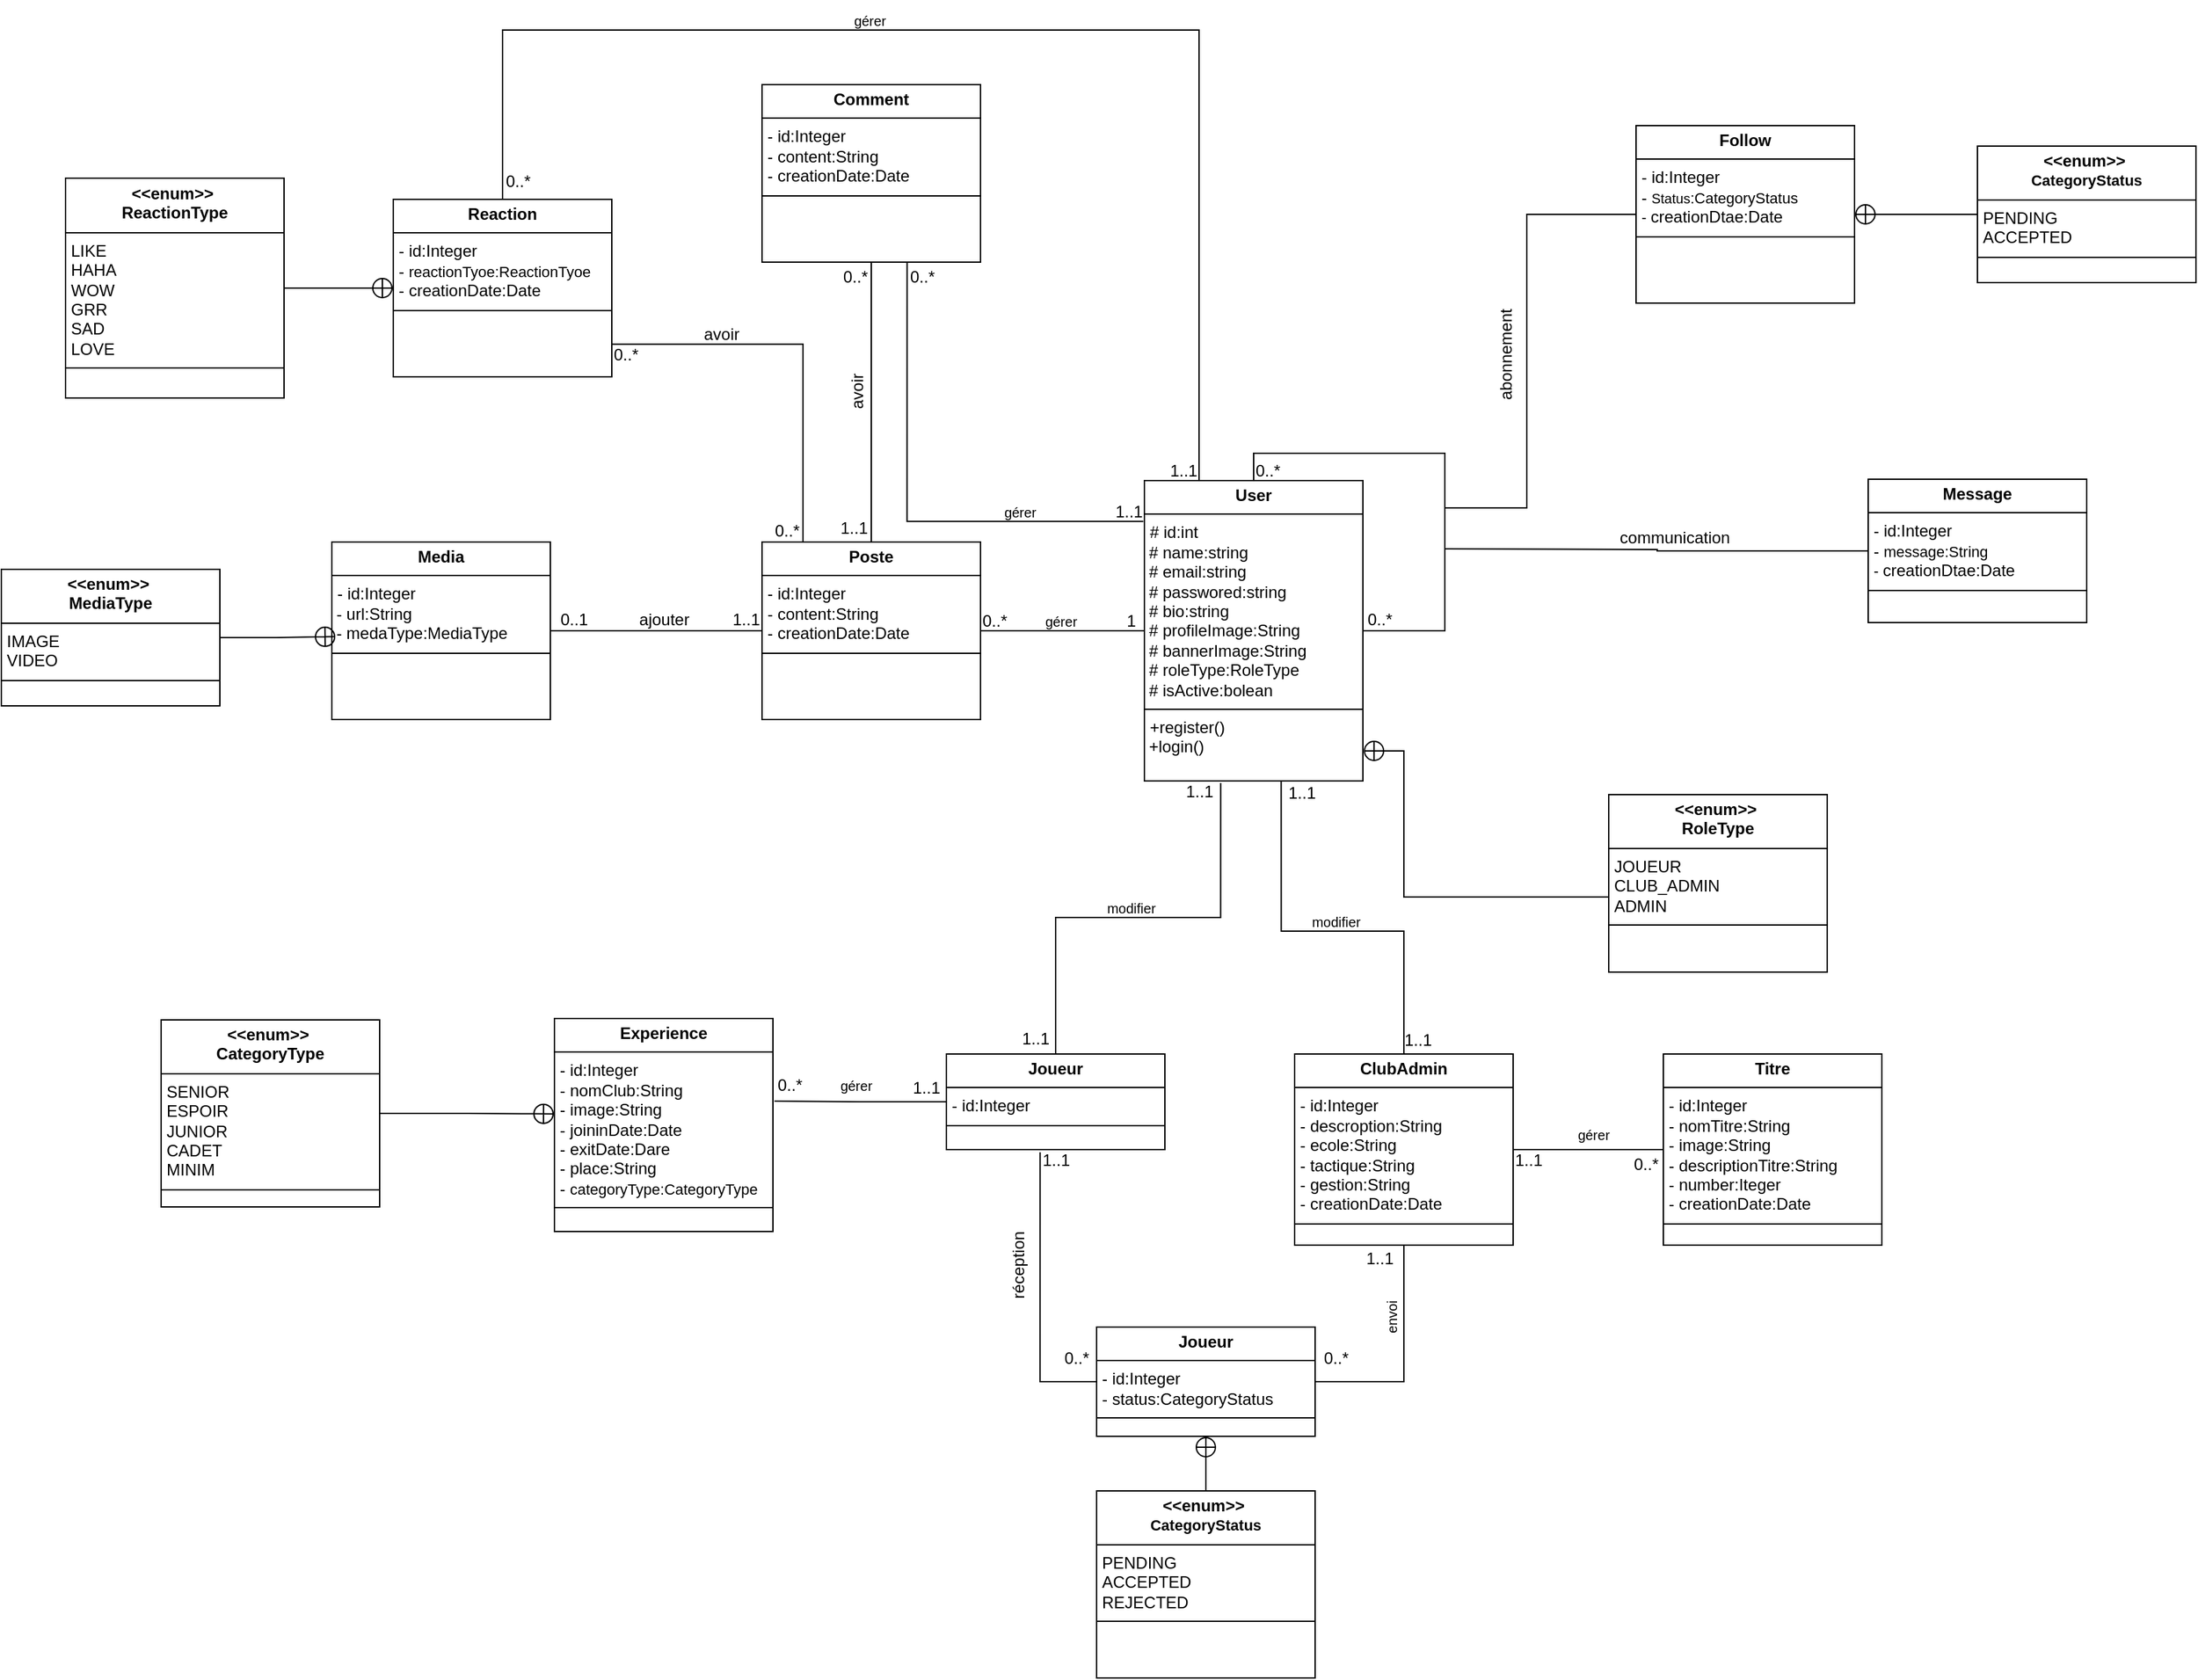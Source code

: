 <mxfile version="26.2.15">
  <diagram id="C5RBs43oDa-KdzZeNtuy" name="Page-1">
    <mxGraphModel dx="3143" dy="1391" grid="1" gridSize="10" guides="1" tooltips="1" connect="1" arrows="1" fold="1" page="1" pageScale="1" pageWidth="827" pageHeight="1169" math="0" shadow="0">
      <root>
        <mxCell id="WIyWlLk6GJQsqaUBKTNV-0" />
        <mxCell id="WIyWlLk6GJQsqaUBKTNV-1" parent="WIyWlLk6GJQsqaUBKTNV-0" />
        <mxCell id="lfDJwgHwz_u-ardoweUy-151" style="edgeStyle=orthogonalEdgeStyle;rounded=0;orthogonalLoop=1;jettySize=auto;html=1;entryX=1.001;entryY=0.9;entryDx=0;entryDy=0;endArrow=circlePlus;endFill=0;entryPerimeter=0;" edge="1" parent="WIyWlLk6GJQsqaUBKTNV-1" source="lfDJwgHwz_u-ardoweUy-139" target="lfDJwgHwz_u-ardoweUy-140">
          <mxGeometry relative="1" as="geometry">
            <Array as="points">
              <mxPoint x="580" y="755" />
              <mxPoint x="580" y="648" />
            </Array>
          </mxGeometry>
        </mxCell>
        <mxCell id="lfDJwgHwz_u-ardoweUy-139" value="&lt;p style=&quot;margin:0px;margin-top:4px;text-align:center;&quot;&gt;&lt;span style=&quot;font-weight: 700;&quot; data-lucid-content=&quot;{&amp;quot;t&amp;quot;:&amp;quot;&lt;&lt;enum&gt;&gt; RoleType&amp;quot;,&amp;quot;m&amp;quot;:[{&amp;quot;s&amp;quot;:0,&amp;quot;n&amp;quot;:&amp;quot;c&amp;quot;,&amp;quot;v&amp;quot;:&amp;quot;#000000ff&amp;quot;,&amp;quot;e&amp;quot;:9},{&amp;quot;s&amp;quot;:0,&amp;quot;n&amp;quot;:&amp;quot;fsp&amp;quot;,&amp;quot;v&amp;quot;:&amp;quot;ss_presetShapeStyle1_textStyle&amp;quot;,&amp;quot;e&amp;quot;:9},{&amp;quot;s&amp;quot;:0,&amp;quot;n&amp;quot;:&amp;quot;s&amp;quot;,&amp;quot;v&amp;quot;:22.222,&amp;quot;e&amp;quot;:9},{&amp;quot;s&amp;quot;:9,&amp;quot;n&amp;quot;:&amp;quot;s&amp;quot;,&amp;quot;v&amp;quot;:21.333,&amp;quot;e&amp;quot;:17}]}&quot; data-lucid-type=&quot;application/vnd.lucid.text&quot;&gt;&amp;lt;&amp;lt;enum&amp;gt;&amp;gt; &lt;/span&gt;&lt;/p&gt;&lt;div style=&quot;font-weight: 700; text-align: center;&quot;&gt;&lt;span data-lucid-content=&quot;{&amp;quot;t&amp;quot;:&amp;quot;&lt;&lt;enum&gt;&gt; RoleType&amp;quot;,&amp;quot;m&amp;quot;:[{&amp;quot;s&amp;quot;:0,&amp;quot;n&amp;quot;:&amp;quot;c&amp;quot;,&amp;quot;v&amp;quot;:&amp;quot;#000000ff&amp;quot;,&amp;quot;e&amp;quot;:9},{&amp;quot;s&amp;quot;:0,&amp;quot;n&amp;quot;:&amp;quot;fsp&amp;quot;,&amp;quot;v&amp;quot;:&amp;quot;ss_presetShapeStyle1_textStyle&amp;quot;,&amp;quot;e&amp;quot;:9},{&amp;quot;s&amp;quot;:0,&amp;quot;n&amp;quot;:&amp;quot;s&amp;quot;,&amp;quot;v&amp;quot;:22.222,&amp;quot;e&amp;quot;:9},{&amp;quot;s&amp;quot;:9,&amp;quot;n&amp;quot;:&amp;quot;s&amp;quot;,&amp;quot;v&amp;quot;:21.333,&amp;quot;e&amp;quot;:17}]}&quot; data-lucid-type=&quot;application/vnd.lucid.text&quot;&gt;RoleType&lt;/span&gt;&lt;/div&gt;&lt;hr size=&quot;1&quot; style=&quot;border-style:solid;&quot;&gt;&lt;p style=&quot;margin:0px;margin-left:4px;&quot;&gt;JOUEUR&lt;br&gt;CLUB_ADMIN&lt;br&gt;ADMIN&lt;/p&gt;&lt;hr size=&quot;1&quot; style=&quot;border-style:solid;&quot;&gt;&lt;p style=&quot;margin:0px;margin-left:4px;&quot;&gt;&lt;br&gt;&lt;/p&gt;" style="verticalAlign=top;align=left;overflow=fill;html=1;whiteSpace=wrap;" vertex="1" parent="WIyWlLk6GJQsqaUBKTNV-1">
          <mxGeometry x="730" y="680" width="160" height="130" as="geometry" />
        </mxCell>
        <mxCell id="lfDJwgHwz_u-ardoweUy-147" style="rounded=0;orthogonalLoop=1;jettySize=auto;html=1;entryX=1;entryY=0.5;entryDx=0;entryDy=0;edgeStyle=orthogonalEdgeStyle;endArrow=none;startFill=0;" edge="1" parent="WIyWlLk6GJQsqaUBKTNV-1" source="lfDJwgHwz_u-ardoweUy-140" target="lfDJwgHwz_u-ardoweUy-140">
          <mxGeometry relative="1" as="geometry">
            <mxPoint x="630" y="400" as="targetPoint" />
            <Array as="points">
              <mxPoint x="470" y="430" />
              <mxPoint x="610" y="430" />
              <mxPoint x="610" y="560" />
            </Array>
          </mxGeometry>
        </mxCell>
        <mxCell id="lfDJwgHwz_u-ardoweUy-154" style="rounded=0;orthogonalLoop=1;jettySize=auto;html=1;entryX=1;entryY=0.5;entryDx=0;entryDy=0;endArrow=none;startFill=0;" edge="1" parent="WIyWlLk6GJQsqaUBKTNV-1" source="lfDJwgHwz_u-ardoweUy-140" target="lfDJwgHwz_u-ardoweUy-141">
          <mxGeometry relative="1" as="geometry" />
        </mxCell>
        <mxCell id="lfDJwgHwz_u-ardoweUy-140" value="&lt;p style=&quot;margin:0px;margin-top:4px;text-align:center;&quot;&gt;&lt;font&gt;&lt;b&gt;User&lt;/b&gt;&lt;/font&gt;&lt;/p&gt;&lt;hr size=&quot;1&quot; style=&quot;border-style:solid;&quot;&gt;&lt;p style=&quot;margin:0px;margin-left:4px;&quot;&gt;&lt;span style=&quot;background-color: transparent; color: light-dark(rgb(0, 0, 0), rgb(255, 255, 255));&quot;&gt;# id:int&lt;/span&gt;&lt;/p&gt;&amp;nbsp;# name:string&lt;br&gt;&amp;nbsp;# email:string&lt;br&gt;&amp;nbsp;# passwored:string&lt;br&gt;&amp;nbsp;# bio:string&lt;br&gt;&amp;nbsp;# profileImage:String&lt;br&gt;&amp;nbsp;# bannerImage:String&lt;br&gt;&amp;nbsp;# roleType:RoleType&lt;br&gt;&amp;nbsp;# isActive:bolean&lt;hr size=&quot;1&quot; style=&quot;border-style:solid;&quot;&gt;&lt;p style=&quot;margin:0px;margin-left:4px;&quot;&gt;&lt;span style=&quot;background-color: transparent; color: light-dark(rgb(0, 0, 0), rgb(255, 255, 255));&quot;&gt;+register()&lt;/span&gt;&lt;/p&gt;&amp;nbsp;+login()" style="verticalAlign=top;align=left;overflow=fill;html=1;whiteSpace=wrap;" vertex="1" parent="WIyWlLk6GJQsqaUBKTNV-1">
          <mxGeometry x="390" y="450" width="160" height="220" as="geometry" />
        </mxCell>
        <mxCell id="lfDJwgHwz_u-ardoweUy-162" style="edgeStyle=orthogonalEdgeStyle;rounded=0;orthogonalLoop=1;jettySize=auto;html=1;entryX=0.5;entryY=1;entryDx=0;entryDy=0;endArrow=none;startFill=0;" edge="1" parent="WIyWlLk6GJQsqaUBKTNV-1" source="lfDJwgHwz_u-ardoweUy-141" target="lfDJwgHwz_u-ardoweUy-161">
          <mxGeometry relative="1" as="geometry" />
        </mxCell>
        <mxCell id="lfDJwgHwz_u-ardoweUy-141" value="&lt;p style=&quot;margin:0px;margin-top:4px;text-align:center;&quot;&gt;&lt;span data-lucid-content=&quot;{&amp;quot;t&amp;quot;:&amp;quot;Poste&amp;quot;,&amp;quot;m&amp;quot;:[{&amp;quot;s&amp;quot;:0,&amp;quot;n&amp;quot;:&amp;quot;s&amp;quot;,&amp;quot;v&amp;quot;:22.222,&amp;quot;e&amp;quot;:5},{&amp;quot;s&amp;quot;:0,&amp;quot;n&amp;quot;:&amp;quot;fsp&amp;quot;,&amp;quot;v&amp;quot;:&amp;quot;ss_presetShapeStyle1_textStyle&amp;quot;,&amp;quot;e&amp;quot;:5},{&amp;quot;s&amp;quot;:0,&amp;quot;n&amp;quot;:&amp;quot;fsp2&amp;quot;,&amp;quot;v&amp;quot;:&amp;quot;ss_presetShapeStyle1_textStyle&amp;quot;,&amp;quot;e&amp;quot;:5}]}&quot; data-lucid-type=&quot;application/vnd.lucid.text&quot;&gt;&lt;font&gt;&lt;b&gt;Poste&lt;/b&gt;&lt;/font&gt;&lt;/span&gt;&lt;/p&gt;&lt;hr size=&quot;1&quot; style=&quot;border-style:solid;&quot;&gt;&lt;p style=&quot;margin:0px;margin-left:4px;&quot;&gt;&lt;span data-lucid-content=&quot;{&amp;quot;t&amp;quot;:&amp;quot;-id:int \n-title:string\n-content:string\n-creationDate:Date&amp;quot;,&amp;quot;m&amp;quot;:[{&amp;quot;s&amp;quot;:0,&amp;quot;n&amp;quot;:&amp;quot;s&amp;quot;,&amp;quot;v&amp;quot;:22.222,&amp;quot;e&amp;quot;:57},{&amp;quot;s&amp;quot;:0,&amp;quot;n&amp;quot;:&amp;quot;fsp&amp;quot;,&amp;quot;v&amp;quot;:&amp;quot;ss_presetShapeStyle1_textStyle&amp;quot;,&amp;quot;e&amp;quot;:57},{&amp;quot;s&amp;quot;:0,&amp;quot;n&amp;quot;:&amp;quot;fsp2&amp;quot;,&amp;quot;v&amp;quot;:&amp;quot;ss_presetShapeStyle1_textStyle&amp;quot;,&amp;quot;e&amp;quot;:57}]}&quot; data-lucid-type=&quot;application/vnd.lucid.text&quot;&gt;&lt;font&gt;- id:Integer&lt;br&gt;- content:String&lt;br&gt;- creationDate:Date&lt;/font&gt;&lt;/span&gt;&lt;/p&gt;&lt;hr size=&quot;1&quot; style=&quot;border-style:solid;&quot;&gt;&lt;p style=&quot;margin:0px;margin-left:4px;&quot;&gt;&lt;br&gt;&lt;/p&gt;" style="verticalAlign=top;align=left;overflow=fill;html=1;whiteSpace=wrap;" vertex="1" parent="WIyWlLk6GJQsqaUBKTNV-1">
          <mxGeometry x="110" y="495" width="160" height="130" as="geometry" />
        </mxCell>
        <mxCell id="lfDJwgHwz_u-ardoweUy-142" value="&lt;p style=&quot;margin:0px;margin-top:4px;text-align:center;&quot;&gt;&lt;span data-lucid-content=&quot;{&amp;quot;t&amp;quot;:&amp;quot;Poste&amp;quot;,&amp;quot;m&amp;quot;:[{&amp;quot;s&amp;quot;:0,&amp;quot;n&amp;quot;:&amp;quot;s&amp;quot;,&amp;quot;v&amp;quot;:22.222,&amp;quot;e&amp;quot;:5},{&amp;quot;s&amp;quot;:0,&amp;quot;n&amp;quot;:&amp;quot;fsp&amp;quot;,&amp;quot;v&amp;quot;:&amp;quot;ss_presetShapeStyle1_textStyle&amp;quot;,&amp;quot;e&amp;quot;:5},{&amp;quot;s&amp;quot;:0,&amp;quot;n&amp;quot;:&amp;quot;fsp2&amp;quot;,&amp;quot;v&amp;quot;:&amp;quot;ss_presetShapeStyle1_textStyle&amp;quot;,&amp;quot;e&amp;quot;:5}]}&quot; data-lucid-type=&quot;application/vnd.lucid.text&quot;&gt;&lt;font&gt;&lt;b&gt;Media&lt;/b&gt;&lt;/font&gt;&lt;/span&gt;&lt;/p&gt;&lt;hr size=&quot;1&quot; style=&quot;border-style:solid;&quot;&gt;&lt;p style=&quot;margin:0px;margin-left:4px;&quot;&gt;&lt;span data-lucid-content=&quot;{&amp;quot;t&amp;quot;:&amp;quot;-id:int \n-title:string\n-content:string\n-creationDate:Date&amp;quot;,&amp;quot;m&amp;quot;:[{&amp;quot;s&amp;quot;:0,&amp;quot;n&amp;quot;:&amp;quot;s&amp;quot;,&amp;quot;v&amp;quot;:22.222,&amp;quot;e&amp;quot;:57},{&amp;quot;s&amp;quot;:0,&amp;quot;n&amp;quot;:&amp;quot;fsp&amp;quot;,&amp;quot;v&amp;quot;:&amp;quot;ss_presetShapeStyle1_textStyle&amp;quot;,&amp;quot;e&amp;quot;:57},{&amp;quot;s&amp;quot;:0,&amp;quot;n&amp;quot;:&amp;quot;fsp2&amp;quot;,&amp;quot;v&amp;quot;:&amp;quot;ss_presetShapeStyle1_textStyle&amp;quot;,&amp;quot;e&amp;quot;:57}]}&quot; data-lucid-type=&quot;application/vnd.lucid.text&quot;&gt;&lt;font&gt;-&amp;nbsp;&lt;/font&gt;&lt;/span&gt;&lt;font&gt;&lt;span style=&quot;background-color: transparent; color: light-dark(rgb(0, 0, 0), rgb(255, 255, 255));&quot;&gt;id:&lt;/span&gt;&lt;span style=&quot;background-color: transparent; color: light-dark(rgb(0, 0, 0), rgb(255, 255, 255));&quot;&gt;Integer&lt;/span&gt;&lt;/font&gt;&lt;/p&gt;&lt;span data-lucid-content=&quot;{&amp;quot;t&amp;quot;:&amp;quot;-id:Integer \n-url:string\n-medaType:MedaType&amp;quot;,&amp;quot;m&amp;quot;:[{&amp;quot;s&amp;quot;:0,&amp;quot;n&amp;quot;:&amp;quot;c&amp;quot;,&amp;quot;v&amp;quot;:&amp;quot;#000000ff&amp;quot;,&amp;quot;e&amp;quot;:4},{&amp;quot;s&amp;quot;:0,&amp;quot;n&amp;quot;:&amp;quot;fsp&amp;quot;,&amp;quot;v&amp;quot;:&amp;quot;ss_presetShapeStyle1_textStyle&amp;quot;,&amp;quot;e&amp;quot;:43},{&amp;quot;s&amp;quot;:0,&amp;quot;n&amp;quot;:&amp;quot;s&amp;quot;,&amp;quot;v&amp;quot;:22.222,&amp;quot;e&amp;quot;:43},{&amp;quot;s&amp;quot;:11,&amp;quot;n&amp;quot;:&amp;quot;c&amp;quot;,&amp;quot;v&amp;quot;:&amp;quot;#000000ff&amp;quot;,&amp;quot;e&amp;quot;:35},{&amp;quot;s&amp;quot;:34,&amp;quot;n&amp;quot;:&amp;quot;c&amp;quot;,&amp;quot;v&amp;quot;:&amp;quot;#000000ff&amp;quot;,&amp;quot;e&amp;quot;:35},{&amp;quot;s&amp;quot;:35,&amp;quot;n&amp;quot;:&amp;quot;fsp2&amp;quot;,&amp;quot;v&amp;quot;:&amp;quot;ss_presetShapeStyle1_textStyle&amp;quot;,&amp;quot;e&amp;quot;:43},{&amp;quot;s&amp;quot;:27,&amp;quot;n&amp;quot;:&amp;quot;c&amp;quot;,&amp;quot;v&amp;quot;:&amp;quot;#000000ff&amp;quot;,&amp;quot;e&amp;quot;:35},{&amp;quot;s&amp;quot;:26,&amp;quot;n&amp;quot;:&amp;quot;fsp2&amp;quot;,&amp;quot;v&amp;quot;:&amp;quot;ss_presetShapeStyle1_textStyle&amp;quot;,&amp;quot;e&amp;quot;:34}]}&quot; data-lucid-type=&quot;application/vnd.lucid.text&quot;&gt;&lt;font&gt;&amp;nbsp;- url:String&lt;br&gt;&amp;nbsp;- medaType:MediaType&lt;/font&gt;&lt;/span&gt;&lt;hr size=&quot;1&quot; style=&quot;border-style:solid;&quot;&gt;&lt;p style=&quot;margin:0px;margin-left:4px;&quot;&gt;&lt;br&gt;&lt;/p&gt;" style="verticalAlign=top;align=left;overflow=fill;html=1;whiteSpace=wrap;" vertex="1" parent="WIyWlLk6GJQsqaUBKTNV-1">
          <mxGeometry x="-205" y="495" width="160" height="130" as="geometry" />
        </mxCell>
        <mxCell id="lfDJwgHwz_u-ardoweUy-143" value="&lt;p style=&quot;margin:0px;margin-top:4px;text-align:center;&quot;&gt;&lt;span style=&quot;font-weight: 700;&quot; data-lucid-content=&quot;{&amp;quot;t&amp;quot;:&amp;quot;&lt;&lt;enum&gt;&gt; RoleType&amp;quot;,&amp;quot;m&amp;quot;:[{&amp;quot;s&amp;quot;:0,&amp;quot;n&amp;quot;:&amp;quot;c&amp;quot;,&amp;quot;v&amp;quot;:&amp;quot;#000000ff&amp;quot;,&amp;quot;e&amp;quot;:9},{&amp;quot;s&amp;quot;:0,&amp;quot;n&amp;quot;:&amp;quot;fsp&amp;quot;,&amp;quot;v&amp;quot;:&amp;quot;ss_presetShapeStyle1_textStyle&amp;quot;,&amp;quot;e&amp;quot;:9},{&amp;quot;s&amp;quot;:0,&amp;quot;n&amp;quot;:&amp;quot;s&amp;quot;,&amp;quot;v&amp;quot;:22.222,&amp;quot;e&amp;quot;:9},{&amp;quot;s&amp;quot;:9,&amp;quot;n&amp;quot;:&amp;quot;s&amp;quot;,&amp;quot;v&amp;quot;:21.333,&amp;quot;e&amp;quot;:17}]}&quot; data-lucid-type=&quot;application/vnd.lucid.text&quot;&gt;&amp;lt;&amp;lt;enum&amp;gt;&amp;gt; &lt;/span&gt;&lt;/p&gt;&lt;div style=&quot;font-weight: 700; text-align: center;&quot;&gt;&lt;span data-lucid-content=&quot;{&amp;quot;t&amp;quot;:&amp;quot;&lt;&lt;enum&gt;&gt; RoleType&amp;quot;,&amp;quot;m&amp;quot;:[{&amp;quot;s&amp;quot;:0,&amp;quot;n&amp;quot;:&amp;quot;c&amp;quot;,&amp;quot;v&amp;quot;:&amp;quot;#000000ff&amp;quot;,&amp;quot;e&amp;quot;:9},{&amp;quot;s&amp;quot;:0,&amp;quot;n&amp;quot;:&amp;quot;fsp&amp;quot;,&amp;quot;v&amp;quot;:&amp;quot;ss_presetShapeStyle1_textStyle&amp;quot;,&amp;quot;e&amp;quot;:9},{&amp;quot;s&amp;quot;:0,&amp;quot;n&amp;quot;:&amp;quot;s&amp;quot;,&amp;quot;v&amp;quot;:22.222,&amp;quot;e&amp;quot;:9},{&amp;quot;s&amp;quot;:9,&amp;quot;n&amp;quot;:&amp;quot;s&amp;quot;,&amp;quot;v&amp;quot;:21.333,&amp;quot;e&amp;quot;:17}]}&quot; data-lucid-type=&quot;application/vnd.lucid.text&quot;&gt;MediaType&lt;/span&gt;&lt;/div&gt;&lt;hr size=&quot;1&quot; style=&quot;border-style:solid;&quot;&gt;&lt;p style=&quot;margin:0px;margin-left:4px;&quot;&gt;IMAGE&lt;br&gt;VIDEO&lt;br&gt;&lt;/p&gt;&lt;hr size=&quot;1&quot; style=&quot;border-style:solid;&quot;&gt;&lt;p style=&quot;margin:0px;margin-left:4px;&quot;&gt;&lt;br&gt;&lt;/p&gt;" style="verticalAlign=top;align=left;overflow=fill;html=1;whiteSpace=wrap;" vertex="1" parent="WIyWlLk6GJQsqaUBKTNV-1">
          <mxGeometry x="-447" y="515" width="160" height="100" as="geometry" />
        </mxCell>
        <mxCell id="lfDJwgHwz_u-ardoweUy-149" style="edgeStyle=orthogonalEdgeStyle;rounded=0;orthogonalLoop=1;jettySize=auto;html=1;endArrow=none;startFill=0;" edge="1" parent="WIyWlLk6GJQsqaUBKTNV-1" source="lfDJwgHwz_u-ardoweUy-144">
          <mxGeometry relative="1" as="geometry">
            <mxPoint x="610" y="470" as="targetPoint" />
            <Array as="points">
              <mxPoint x="670" y="255" />
              <mxPoint x="670" y="470" />
            </Array>
          </mxGeometry>
        </mxCell>
        <mxCell id="lfDJwgHwz_u-ardoweUy-144" value="&lt;p style=&quot;margin:0px;margin-top:4px;text-align:center;&quot;&gt;&lt;span data-lucid-content=&quot;{&amp;quot;t&amp;quot;:&amp;quot;Poste&amp;quot;,&amp;quot;m&amp;quot;:[{&amp;quot;s&amp;quot;:0,&amp;quot;n&amp;quot;:&amp;quot;s&amp;quot;,&amp;quot;v&amp;quot;:22.222,&amp;quot;e&amp;quot;:5},{&amp;quot;s&amp;quot;:0,&amp;quot;n&amp;quot;:&amp;quot;fsp&amp;quot;,&amp;quot;v&amp;quot;:&amp;quot;ss_presetShapeStyle1_textStyle&amp;quot;,&amp;quot;e&amp;quot;:5},{&amp;quot;s&amp;quot;:0,&amp;quot;n&amp;quot;:&amp;quot;fsp2&amp;quot;,&amp;quot;v&amp;quot;:&amp;quot;ss_presetShapeStyle1_textStyle&amp;quot;,&amp;quot;e&amp;quot;:5}]}&quot; data-lucid-type=&quot;application/vnd.lucid.text&quot;&gt;&lt;font&gt;&lt;b&gt;Follow&lt;/b&gt;&lt;/font&gt;&lt;/span&gt;&lt;/p&gt;&lt;hr size=&quot;1&quot; style=&quot;border-style:solid;&quot;&gt;&lt;p style=&quot;margin: 0px 0px 0px 4px;&quot;&gt;&lt;span data-lucid-content=&quot;{&amp;quot;t&amp;quot;:&amp;quot;-id:int \n-title:string\n-content:string\n-creationDate:Date&amp;quot;,&amp;quot;m&amp;quot;:[{&amp;quot;s&amp;quot;:0,&amp;quot;n&amp;quot;:&amp;quot;s&amp;quot;,&amp;quot;v&amp;quot;:22.222,&amp;quot;e&amp;quot;:57},{&amp;quot;s&amp;quot;:0,&amp;quot;n&amp;quot;:&amp;quot;fsp&amp;quot;,&amp;quot;v&amp;quot;:&amp;quot;ss_presetShapeStyle1_textStyle&amp;quot;,&amp;quot;e&amp;quot;:57},{&amp;quot;s&amp;quot;:0,&amp;quot;n&amp;quot;:&amp;quot;fsp2&amp;quot;,&amp;quot;v&amp;quot;:&amp;quot;ss_presetShapeStyle1_textStyle&amp;quot;,&amp;quot;e&amp;quot;:57}]}&quot; data-lucid-type=&quot;application/vnd.lucid.text&quot;&gt;- id:Integer&lt;br&gt;-&amp;nbsp;&lt;/span&gt;&lt;font style=&quot;&quot;&gt;&lt;span style=&quot;color: light-dark(rgb(0, 0, 0), rgb(255, 255, 255)); background-color: transparent;&quot;&gt;&lt;font style=&quot;font-size: 10px;&quot;&gt;Status&lt;/font&gt;&lt;/span&gt;&lt;span style=&quot;font-size: 11px; background-color: transparent; color: light-dark(rgb(0, 0, 0), rgb(255, 255, 255));&quot;&gt;:C&lt;/span&gt;&lt;/font&gt;&lt;span style=&quot;background-color: transparent; color: light-dark(rgb(0, 0, 0), rgb(255, 255, 255));&quot;&gt;&lt;font style=&quot;font-size: 11px;&quot;&gt;ategoryStatus&lt;/font&gt;&lt;/span&gt;&lt;/p&gt;&lt;p style=&quot;margin: 0px 0px 0px 4px;&quot;&gt;&lt;font style=&quot;font-size: 11px;&quot;&gt;-&amp;nbsp;&lt;/font&gt;&lt;span style=&quot;background-color: transparent; color: light-dark(rgb(0, 0, 0), rgb(255, 255, 255));&quot;&gt;creationDtae:Date&lt;/span&gt;&lt;/p&gt;&lt;hr size=&quot;1&quot; style=&quot;border-style:solid;&quot;&gt;&lt;p style=&quot;margin:0px;margin-left:4px;&quot;&gt;&lt;br&gt;&lt;/p&gt;" style="verticalAlign=top;align=left;overflow=fill;html=1;whiteSpace=wrap;" vertex="1" parent="WIyWlLk6GJQsqaUBKTNV-1">
          <mxGeometry x="750" y="190" width="160" height="130" as="geometry" />
        </mxCell>
        <mxCell id="lfDJwgHwz_u-ardoweUy-148" style="edgeStyle=orthogonalEdgeStyle;rounded=0;orthogonalLoop=1;jettySize=auto;html=1;endArrow=none;startFill=0;" edge="1" parent="WIyWlLk6GJQsqaUBKTNV-1" source="lfDJwgHwz_u-ardoweUy-145">
          <mxGeometry relative="1" as="geometry">
            <mxPoint x="610" y="500" as="targetPoint" />
          </mxGeometry>
        </mxCell>
        <mxCell id="lfDJwgHwz_u-ardoweUy-145" value="&lt;p style=&quot;margin:0px;margin-top:4px;text-align:center;&quot;&gt;&lt;span data-lucid-content=&quot;{&amp;quot;t&amp;quot;:&amp;quot;Poste&amp;quot;,&amp;quot;m&amp;quot;:[{&amp;quot;s&amp;quot;:0,&amp;quot;n&amp;quot;:&amp;quot;s&amp;quot;,&amp;quot;v&amp;quot;:22.222,&amp;quot;e&amp;quot;:5},{&amp;quot;s&amp;quot;:0,&amp;quot;n&amp;quot;:&amp;quot;fsp&amp;quot;,&amp;quot;v&amp;quot;:&amp;quot;ss_presetShapeStyle1_textStyle&amp;quot;,&amp;quot;e&amp;quot;:5},{&amp;quot;s&amp;quot;:0,&amp;quot;n&amp;quot;:&amp;quot;fsp2&amp;quot;,&amp;quot;v&amp;quot;:&amp;quot;ss_presetShapeStyle1_textStyle&amp;quot;,&amp;quot;e&amp;quot;:5}]}&quot; data-lucid-type=&quot;application/vnd.lucid.text&quot;&gt;&lt;font&gt;&lt;b&gt;Message&lt;/b&gt;&lt;/font&gt;&lt;/span&gt;&lt;/p&gt;&lt;hr size=&quot;1&quot; style=&quot;border-style:solid;&quot;&gt;&lt;p style=&quot;margin:0px;margin-left:4px;&quot;&gt;&lt;span data-lucid-content=&quot;{&amp;quot;t&amp;quot;:&amp;quot;-id:int \n-title:string\n-content:string\n-creationDate:Date&amp;quot;,&amp;quot;m&amp;quot;:[{&amp;quot;s&amp;quot;:0,&amp;quot;n&amp;quot;:&amp;quot;s&amp;quot;,&amp;quot;v&amp;quot;:22.222,&amp;quot;e&amp;quot;:57},{&amp;quot;s&amp;quot;:0,&amp;quot;n&amp;quot;:&amp;quot;fsp&amp;quot;,&amp;quot;v&amp;quot;:&amp;quot;ss_presetShapeStyle1_textStyle&amp;quot;,&amp;quot;e&amp;quot;:57},{&amp;quot;s&amp;quot;:0,&amp;quot;n&amp;quot;:&amp;quot;fsp2&amp;quot;,&amp;quot;v&amp;quot;:&amp;quot;ss_presetShapeStyle1_textStyle&amp;quot;,&amp;quot;e&amp;quot;:57}]}&quot; data-lucid-type=&quot;application/vnd.lucid.text&quot;&gt;&lt;font&gt;- id:Integer&lt;br&gt;-&amp;nbsp;&lt;/font&gt;&lt;/span&gt;&lt;font style=&quot;font-size: 11px;&quot;&gt;&lt;span style=&quot;background-color: transparent; color: light-dark(rgb(0, 0, 0), rgb(255, 255, 255));&quot;&gt;&lt;font&gt;message:String&lt;/font&gt;&lt;/span&gt;&lt;/font&gt;&lt;/p&gt;&lt;p style=&quot;margin:0px;margin-left:4px;&quot;&gt;&lt;font style=&quot;font-size: 11px;&quot;&gt;&lt;span style=&quot;background-color: transparent; color: light-dark(rgb(0, 0, 0), rgb(255, 255, 255));&quot;&gt;&lt;font&gt;-&amp;nbsp;&lt;/font&gt;&lt;/span&gt;&lt;/font&gt;&lt;span style=&quot;background-color: transparent; color: light-dark(rgb(0, 0, 0), rgb(255, 255, 255));&quot;&gt;&lt;font&gt;creationDtae:Date&lt;/font&gt;&lt;/span&gt;&lt;/p&gt;&lt;hr size=&quot;1&quot; style=&quot;border-style:solid;&quot;&gt;&lt;p style=&quot;margin:0px;margin-left:4px;&quot;&gt;&lt;br&gt;&lt;/p&gt;" style="verticalAlign=top;align=left;overflow=fill;html=1;whiteSpace=wrap;" vertex="1" parent="WIyWlLk6GJQsqaUBKTNV-1">
          <mxGeometry x="920" y="449" width="160" height="105" as="geometry" />
        </mxCell>
        <mxCell id="lfDJwgHwz_u-ardoweUy-150" style="edgeStyle=orthogonalEdgeStyle;rounded=0;orthogonalLoop=1;jettySize=auto;html=1;entryX=1;entryY=0.5;entryDx=0;entryDy=0;endArrow=circlePlus;endFill=0;" edge="1" parent="WIyWlLk6GJQsqaUBKTNV-1" source="lfDJwgHwz_u-ardoweUy-146" target="lfDJwgHwz_u-ardoweUy-144">
          <mxGeometry relative="1" as="geometry" />
        </mxCell>
        <mxCell id="lfDJwgHwz_u-ardoweUy-146" value="&lt;p style=&quot;margin:0px;margin-top:4px;text-align:center;&quot;&gt;&lt;span style=&quot;font-weight: 700;&quot; data-lucid-content=&quot;{&amp;quot;t&amp;quot;:&amp;quot;&lt;&lt;enum&gt;&gt; RoleType&amp;quot;,&amp;quot;m&amp;quot;:[{&amp;quot;s&amp;quot;:0,&amp;quot;n&amp;quot;:&amp;quot;c&amp;quot;,&amp;quot;v&amp;quot;:&amp;quot;#000000ff&amp;quot;,&amp;quot;e&amp;quot;:9},{&amp;quot;s&amp;quot;:0,&amp;quot;n&amp;quot;:&amp;quot;fsp&amp;quot;,&amp;quot;v&amp;quot;:&amp;quot;ss_presetShapeStyle1_textStyle&amp;quot;,&amp;quot;e&amp;quot;:9},{&amp;quot;s&amp;quot;:0,&amp;quot;n&amp;quot;:&amp;quot;s&amp;quot;,&amp;quot;v&amp;quot;:22.222,&amp;quot;e&amp;quot;:9},{&amp;quot;s&amp;quot;:9,&amp;quot;n&amp;quot;:&amp;quot;s&amp;quot;,&amp;quot;v&amp;quot;:21.333,&amp;quot;e&amp;quot;:17}]}&quot; data-lucid-type=&quot;application/vnd.lucid.text&quot;&gt;&amp;lt;&amp;lt;enum&amp;gt;&amp;gt; &lt;/span&gt;&lt;/p&gt;&lt;div style=&quot;text-align: center;&quot;&gt;&lt;b&gt;&lt;font style=&quot;text-align: left;&quot;&gt;&lt;span style=&quot;font-size: 11px; background-color: transparent; color: light-dark(rgb(0, 0, 0), rgb(255, 255, 255));&quot;&gt;C&lt;/span&gt;&lt;/font&gt;&lt;span style=&quot;color: light-dark(rgb(0, 0, 0), rgb(255, 255, 255)); text-align: left; background-color: transparent;&quot;&gt;&lt;font style=&quot;font-size: 11px;&quot;&gt;ategoryStatus&lt;/font&gt;&lt;/span&gt;&lt;/b&gt;&lt;/div&gt;&lt;hr size=&quot;1&quot; style=&quot;border-style:solid;&quot;&gt;&lt;p style=&quot;margin:0px;margin-left:4px;&quot;&gt;PENDING&lt;br&gt;ACCEPTED&lt;br&gt;&lt;/p&gt;&lt;hr size=&quot;1&quot; style=&quot;border-style:solid;&quot;&gt;&lt;p style=&quot;margin:0px;margin-left:4px;&quot;&gt;&lt;br&gt;&lt;/p&gt;" style="verticalAlign=top;align=left;overflow=fill;html=1;whiteSpace=wrap;" vertex="1" parent="WIyWlLk6GJQsqaUBKTNV-1">
          <mxGeometry x="1000" y="205" width="160" height="100" as="geometry" />
        </mxCell>
        <mxCell id="lfDJwgHwz_u-ardoweUy-152" value="0..*" style="text;html=1;align=center;verticalAlign=middle;resizable=0;points=[];autosize=1;strokeColor=none;fillColor=none;" vertex="1" parent="WIyWlLk6GJQsqaUBKTNV-1">
          <mxGeometry x="460" y="428" width="40" height="30" as="geometry" />
        </mxCell>
        <mxCell id="lfDJwgHwz_u-ardoweUy-153" value="0..*" style="text;html=1;align=center;verticalAlign=middle;resizable=0;points=[];autosize=1;strokeColor=none;fillColor=none;" vertex="1" parent="WIyWlLk6GJQsqaUBKTNV-1">
          <mxGeometry x="542" y="537" width="40" height="30" as="geometry" />
        </mxCell>
        <mxCell id="lfDJwgHwz_u-ardoweUy-155" value="1" style="text;html=1;align=center;verticalAlign=middle;resizable=0;points=[];autosize=1;strokeColor=none;fillColor=none;" vertex="1" parent="WIyWlLk6GJQsqaUBKTNV-1">
          <mxGeometry x="365" y="538" width="30" height="30" as="geometry" />
        </mxCell>
        <mxCell id="lfDJwgHwz_u-ardoweUy-156" value="0..*" style="text;html=1;align=center;verticalAlign=middle;resizable=0;points=[];autosize=1;strokeColor=none;fillColor=none;" vertex="1" parent="WIyWlLk6GJQsqaUBKTNV-1">
          <mxGeometry x="260" y="538" width="40" height="30" as="geometry" />
        </mxCell>
        <mxCell id="lfDJwgHwz_u-ardoweUy-157" style="rounded=0;orthogonalLoop=1;jettySize=auto;html=1;entryX=1;entryY=0.5;entryDx=0;entryDy=0;endArrow=none;startFill=0;" edge="1" parent="WIyWlLk6GJQsqaUBKTNV-1" source="lfDJwgHwz_u-ardoweUy-141" target="lfDJwgHwz_u-ardoweUy-142">
          <mxGeometry relative="1" as="geometry" />
        </mxCell>
        <mxCell id="lfDJwgHwz_u-ardoweUy-158" value="1..1" style="text;html=1;align=center;verticalAlign=middle;resizable=0;points=[];autosize=1;strokeColor=none;fillColor=none;" vertex="1" parent="WIyWlLk6GJQsqaUBKTNV-1">
          <mxGeometry x="78" y="537" width="40" height="30" as="geometry" />
        </mxCell>
        <mxCell id="lfDJwgHwz_u-ardoweUy-159" value="0..1" style="text;html=1;align=center;verticalAlign=middle;resizable=0;points=[];autosize=1;strokeColor=none;fillColor=none;" vertex="1" parent="WIyWlLk6GJQsqaUBKTNV-1">
          <mxGeometry x="-48" y="537" width="40" height="30" as="geometry" />
        </mxCell>
        <mxCell id="lfDJwgHwz_u-ardoweUy-160" style="edgeStyle=orthogonalEdgeStyle;rounded=0;orthogonalLoop=1;jettySize=auto;html=1;entryX=0.019;entryY=0.533;entryDx=0;entryDy=0;entryPerimeter=0;endArrow=circlePlus;endFill=0;" edge="1" parent="WIyWlLk6GJQsqaUBKTNV-1" source="lfDJwgHwz_u-ardoweUy-143" target="lfDJwgHwz_u-ardoweUy-142">
          <mxGeometry relative="1" as="geometry" />
        </mxCell>
        <mxCell id="lfDJwgHwz_u-ardoweUy-161" value="&lt;p style=&quot;margin:0px;margin-top:4px;text-align:center;&quot;&gt;&lt;b&gt;Comment&lt;/b&gt;&lt;/p&gt;&lt;hr size=&quot;1&quot; style=&quot;border-style:solid;&quot;&gt;&lt;p style=&quot;margin:0px;margin-left:4px;&quot;&gt;&lt;span data-lucid-content=&quot;{&amp;quot;t&amp;quot;:&amp;quot;-id:int \n-title:string\n-content:string\n-creationDate:Date&amp;quot;,&amp;quot;m&amp;quot;:[{&amp;quot;s&amp;quot;:0,&amp;quot;n&amp;quot;:&amp;quot;s&amp;quot;,&amp;quot;v&amp;quot;:22.222,&amp;quot;e&amp;quot;:57},{&amp;quot;s&amp;quot;:0,&amp;quot;n&amp;quot;:&amp;quot;fsp&amp;quot;,&amp;quot;v&amp;quot;:&amp;quot;ss_presetShapeStyle1_textStyle&amp;quot;,&amp;quot;e&amp;quot;:57},{&amp;quot;s&amp;quot;:0,&amp;quot;n&amp;quot;:&amp;quot;fsp2&amp;quot;,&amp;quot;v&amp;quot;:&amp;quot;ss_presetShapeStyle1_textStyle&amp;quot;,&amp;quot;e&amp;quot;:57}]}&quot; data-lucid-type=&quot;application/vnd.lucid.text&quot;&gt;&lt;font&gt;- id:Integer&lt;br&gt;- content:String&lt;br&gt;- creationDate:Date&lt;/font&gt;&lt;/span&gt;&lt;/p&gt;&lt;hr size=&quot;1&quot; style=&quot;border-style:solid;&quot;&gt;&lt;p style=&quot;margin:0px;margin-left:4px;&quot;&gt;&lt;br&gt;&lt;/p&gt;" style="verticalAlign=top;align=left;overflow=fill;html=1;whiteSpace=wrap;" vertex="1" parent="WIyWlLk6GJQsqaUBKTNV-1">
          <mxGeometry x="110" y="160" width="160" height="130" as="geometry" />
        </mxCell>
        <mxCell id="lfDJwgHwz_u-ardoweUy-163" value="0..*" style="text;html=1;align=center;verticalAlign=middle;resizable=0;points=[];autosize=1;strokeColor=none;fillColor=none;" vertex="1" parent="WIyWlLk6GJQsqaUBKTNV-1">
          <mxGeometry x="158" y="286" width="40" height="30" as="geometry" />
        </mxCell>
        <mxCell id="lfDJwgHwz_u-ardoweUy-164" value="1..1" style="text;html=1;align=center;verticalAlign=middle;resizable=0;points=[];autosize=1;strokeColor=none;fillColor=none;" vertex="1" parent="WIyWlLk6GJQsqaUBKTNV-1">
          <mxGeometry x="157" y="470" width="40" height="30" as="geometry" />
        </mxCell>
        <mxCell id="lfDJwgHwz_u-ardoweUy-165" style="edgeStyle=orthogonalEdgeStyle;rounded=0;orthogonalLoop=1;jettySize=auto;html=1;entryX=0.664;entryY=1;entryDx=0;entryDy=0;entryPerimeter=0;exitX=-0.005;exitY=0.136;exitDx=0;exitDy=0;endArrow=none;startFill=0;exitPerimeter=0;" edge="1" parent="WIyWlLk6GJQsqaUBKTNV-1" source="lfDJwgHwz_u-ardoweUy-140" target="lfDJwgHwz_u-ardoweUy-161">
          <mxGeometry relative="1" as="geometry">
            <Array as="points">
              <mxPoint x="216" y="480" />
            </Array>
          </mxGeometry>
        </mxCell>
        <mxCell id="lfDJwgHwz_u-ardoweUy-166" value="1..1&amp;nbsp;" style="text;html=1;align=center;verticalAlign=middle;resizable=0;points=[];autosize=1;strokeColor=none;fillColor=none;" vertex="1" parent="WIyWlLk6GJQsqaUBKTNV-1">
          <mxGeometry x="355" y="458" width="50" height="30" as="geometry" />
        </mxCell>
        <mxCell id="lfDJwgHwz_u-ardoweUy-167" value="0..*" style="text;html=1;align=center;verticalAlign=middle;resizable=0;points=[];autosize=1;strokeColor=none;fillColor=none;" vertex="1" parent="WIyWlLk6GJQsqaUBKTNV-1">
          <mxGeometry x="207" y="286" width="40" height="30" as="geometry" />
        </mxCell>
        <mxCell id="lfDJwgHwz_u-ardoweUy-174" style="edgeStyle=orthogonalEdgeStyle;rounded=0;orthogonalLoop=1;jettySize=auto;html=1;entryX=0.25;entryY=0;entryDx=0;entryDy=0;endArrow=none;endFill=1;startFill=0;" edge="1" parent="WIyWlLk6GJQsqaUBKTNV-1" source="lfDJwgHwz_u-ardoweUy-168" target="lfDJwgHwz_u-ardoweUy-140">
          <mxGeometry relative="1" as="geometry">
            <Array as="points">
              <mxPoint x="-80" y="120" />
              <mxPoint x="430" y="120" />
            </Array>
          </mxGeometry>
        </mxCell>
        <mxCell id="lfDJwgHwz_u-ardoweUy-168" value="&lt;p style=&quot;margin:0px;margin-top:4px;text-align:center;&quot;&gt;&lt;b&gt;Reaction&lt;/b&gt;&lt;/p&gt;&lt;hr size=&quot;1&quot; style=&quot;border-style:solid;&quot;&gt;&lt;p style=&quot;margin:0px;margin-left:4px;&quot;&gt;&lt;span data-lucid-content=&quot;{&amp;quot;t&amp;quot;:&amp;quot;-id:int \n-title:string\n-content:string\n-creationDate:Date&amp;quot;,&amp;quot;m&amp;quot;:[{&amp;quot;s&amp;quot;:0,&amp;quot;n&amp;quot;:&amp;quot;s&amp;quot;,&amp;quot;v&amp;quot;:22.222,&amp;quot;e&amp;quot;:57},{&amp;quot;s&amp;quot;:0,&amp;quot;n&amp;quot;:&amp;quot;fsp&amp;quot;,&amp;quot;v&amp;quot;:&amp;quot;ss_presetShapeStyle1_textStyle&amp;quot;,&amp;quot;e&amp;quot;:57},{&amp;quot;s&amp;quot;:0,&amp;quot;n&amp;quot;:&amp;quot;fsp2&amp;quot;,&amp;quot;v&amp;quot;:&amp;quot;ss_presetShapeStyle1_textStyle&amp;quot;,&amp;quot;e&amp;quot;:57}]}&quot; data-lucid-type=&quot;application/vnd.lucid.text&quot;&gt;&lt;font&gt;- id:Integer&lt;br&gt;-&amp;nbsp;&lt;span data-lucid-content=&quot;{&amp;quot;t&amp;quot;:&amp;quot;reactionTyoe:ReactionTyoe&amp;quot;,&amp;quot;m&amp;quot;:[{&amp;quot;s&amp;quot;:0,&amp;quot;n&amp;quot;:&amp;quot;fsp&amp;quot;,&amp;quot;v&amp;quot;:&amp;quot;ss_presetShapeStyle1_textStyle&amp;quot;,&amp;quot;e&amp;quot;:25},{&amp;quot;s&amp;quot;:0,&amp;quot;n&amp;quot;:&amp;quot;s&amp;quot;,&amp;quot;v&amp;quot;:22.222,&amp;quot;e&amp;quot;:25},{&amp;quot;s&amp;quot;:12,&amp;quot;n&amp;quot;:&amp;quot;c&amp;quot;,&amp;quot;v&amp;quot;:&amp;quot;#000000ff&amp;quot;,&amp;quot;e&amp;quot;:13}]}&quot; data-lucid-type=&quot;application/vnd.lucid.text&quot;&gt;&lt;font style=&quot;font-size: 11px;&quot;&gt;reactionTyoe:ReactionTyoe&lt;br&gt;&lt;/font&gt;&lt;/span&gt;- creationDate:Date&lt;/font&gt;&lt;/span&gt;&lt;/p&gt;&lt;hr size=&quot;1&quot; style=&quot;border-style:solid;&quot;&gt;&lt;p style=&quot;margin:0px;margin-left:4px;&quot;&gt;&lt;br&gt;&lt;/p&gt;" style="verticalAlign=top;align=left;overflow=fill;html=1;whiteSpace=wrap;" vertex="1" parent="WIyWlLk6GJQsqaUBKTNV-1">
          <mxGeometry x="-160" y="244" width="160" height="130" as="geometry" />
        </mxCell>
        <mxCell id="lfDJwgHwz_u-ardoweUy-169" style="edgeStyle=orthogonalEdgeStyle;rounded=0;orthogonalLoop=1;jettySize=auto;html=1;exitX=0.998;exitY=0.816;exitDx=0;exitDy=0;exitPerimeter=0;endArrow=none;startFill=0;" edge="1" parent="WIyWlLk6GJQsqaUBKTNV-1" source="lfDJwgHwz_u-ardoweUy-168">
          <mxGeometry relative="1" as="geometry">
            <mxPoint x="140" y="495" as="targetPoint" />
            <Array as="points">
              <mxPoint x="140" y="350" />
              <mxPoint x="140" y="495" />
            </Array>
          </mxGeometry>
        </mxCell>
        <mxCell id="lfDJwgHwz_u-ardoweUy-170" value="0..*" style="text;html=1;align=center;verticalAlign=middle;resizable=0;points=[];autosize=1;strokeColor=none;fillColor=none;" vertex="1" parent="WIyWlLk6GJQsqaUBKTNV-1">
          <mxGeometry x="108" y="472" width="40" height="30" as="geometry" />
        </mxCell>
        <mxCell id="lfDJwgHwz_u-ardoweUy-171" value="0..*" style="text;html=1;align=center;verticalAlign=middle;resizable=0;points=[];autosize=1;strokeColor=none;fillColor=none;" vertex="1" parent="WIyWlLk6GJQsqaUBKTNV-1">
          <mxGeometry x="-10" y="343" width="40" height="30" as="geometry" />
        </mxCell>
        <mxCell id="lfDJwgHwz_u-ardoweUy-173" style="edgeStyle=orthogonalEdgeStyle;rounded=0;orthogonalLoop=1;jettySize=auto;html=1;entryX=0;entryY=0.5;entryDx=0;entryDy=0;endArrow=circlePlus;endFill=0;" edge="1" parent="WIyWlLk6GJQsqaUBKTNV-1" source="lfDJwgHwz_u-ardoweUy-172" target="lfDJwgHwz_u-ardoweUy-168">
          <mxGeometry relative="1" as="geometry" />
        </mxCell>
        <mxCell id="lfDJwgHwz_u-ardoweUy-172" value="&lt;p style=&quot;margin:0px;margin-top:4px;text-align:center;&quot;&gt;&lt;span style=&quot;font-weight: 700;&quot; data-lucid-content=&quot;{&amp;quot;t&amp;quot;:&amp;quot;&lt;&lt;enum&gt;&gt; RoleType&amp;quot;,&amp;quot;m&amp;quot;:[{&amp;quot;s&amp;quot;:0,&amp;quot;n&amp;quot;:&amp;quot;c&amp;quot;,&amp;quot;v&amp;quot;:&amp;quot;#000000ff&amp;quot;,&amp;quot;e&amp;quot;:9},{&amp;quot;s&amp;quot;:0,&amp;quot;n&amp;quot;:&amp;quot;fsp&amp;quot;,&amp;quot;v&amp;quot;:&amp;quot;ss_presetShapeStyle1_textStyle&amp;quot;,&amp;quot;e&amp;quot;:9},{&amp;quot;s&amp;quot;:0,&amp;quot;n&amp;quot;:&amp;quot;s&amp;quot;,&amp;quot;v&amp;quot;:22.222,&amp;quot;e&amp;quot;:9},{&amp;quot;s&amp;quot;:9,&amp;quot;n&amp;quot;:&amp;quot;s&amp;quot;,&amp;quot;v&amp;quot;:21.333,&amp;quot;e&amp;quot;:17}]}&quot; data-lucid-type=&quot;application/vnd.lucid.text&quot;&gt;&amp;lt;&amp;lt;enum&amp;gt;&amp;gt; &lt;/span&gt;&lt;/p&gt;&lt;div style=&quot;font-weight: 700; text-align: center;&quot;&gt;&lt;span data-lucid-content=&quot;{&amp;quot;t&amp;quot;:&amp;quot;&lt;&lt;enum&gt;&gt; RoleType&amp;quot;,&amp;quot;m&amp;quot;:[{&amp;quot;s&amp;quot;:0,&amp;quot;n&amp;quot;:&amp;quot;c&amp;quot;,&amp;quot;v&amp;quot;:&amp;quot;#000000ff&amp;quot;,&amp;quot;e&amp;quot;:9},{&amp;quot;s&amp;quot;:0,&amp;quot;n&amp;quot;:&amp;quot;fsp&amp;quot;,&amp;quot;v&amp;quot;:&amp;quot;ss_presetShapeStyle1_textStyle&amp;quot;,&amp;quot;e&amp;quot;:9},{&amp;quot;s&amp;quot;:0,&amp;quot;n&amp;quot;:&amp;quot;s&amp;quot;,&amp;quot;v&amp;quot;:22.222,&amp;quot;e&amp;quot;:9},{&amp;quot;s&amp;quot;:9,&amp;quot;n&amp;quot;:&amp;quot;s&amp;quot;,&amp;quot;v&amp;quot;:21.333,&amp;quot;e&amp;quot;:17}]}&quot; data-lucid-type=&quot;application/vnd.lucid.text&quot;&gt;ReactionType&lt;/span&gt;&lt;/div&gt;&lt;hr size=&quot;1&quot; style=&quot;border-style:solid;&quot;&gt;&lt;p style=&quot;margin:0px;margin-left:4px;&quot;&gt;LIKE&lt;br&gt;HAHA&lt;/p&gt;&lt;p style=&quot;margin:0px;margin-left:4px;&quot;&gt;WOW&lt;/p&gt;&lt;p style=&quot;margin:0px;margin-left:4px;&quot;&gt;GRR&lt;/p&gt;&lt;p style=&quot;margin:0px;margin-left:4px;&quot;&gt;SAD&lt;/p&gt;&lt;p style=&quot;margin:0px;margin-left:4px;&quot;&gt;LOVE&lt;/p&gt;&lt;hr size=&quot;1&quot; style=&quot;border-style:solid;&quot;&gt;&lt;p style=&quot;margin:0px;margin-left:4px;&quot;&gt;&lt;br&gt;&lt;/p&gt;" style="verticalAlign=top;align=left;overflow=fill;html=1;whiteSpace=wrap;" vertex="1" parent="WIyWlLk6GJQsqaUBKTNV-1">
          <mxGeometry x="-400" y="228.5" width="160" height="161" as="geometry" />
        </mxCell>
        <mxCell id="lfDJwgHwz_u-ardoweUy-175" value="1..1&amp;nbsp;" style="text;html=1;align=center;verticalAlign=middle;resizable=0;points=[];autosize=1;strokeColor=none;fillColor=none;" vertex="1" parent="WIyWlLk6GJQsqaUBKTNV-1">
          <mxGeometry x="395" y="428" width="50" height="30" as="geometry" />
        </mxCell>
        <mxCell id="lfDJwgHwz_u-ardoweUy-176" value="0..*" style="text;html=1;align=center;verticalAlign=middle;resizable=0;points=[];autosize=1;strokeColor=none;fillColor=none;" vertex="1" parent="WIyWlLk6GJQsqaUBKTNV-1">
          <mxGeometry x="-89" y="216" width="40" height="30" as="geometry" />
        </mxCell>
        <mxCell id="lfDJwgHwz_u-ardoweUy-177" value="&lt;p style=&quot;margin:0px;margin-top:4px;text-align:center;&quot;&gt;&lt;span data-lucid-content=&quot;{&amp;quot;t&amp;quot;:&amp;quot;Poste&amp;quot;,&amp;quot;m&amp;quot;:[{&amp;quot;s&amp;quot;:0,&amp;quot;n&amp;quot;:&amp;quot;s&amp;quot;,&amp;quot;v&amp;quot;:22.222,&amp;quot;e&amp;quot;:5},{&amp;quot;s&amp;quot;:0,&amp;quot;n&amp;quot;:&amp;quot;fsp&amp;quot;,&amp;quot;v&amp;quot;:&amp;quot;ss_presetShapeStyle1_textStyle&amp;quot;,&amp;quot;e&amp;quot;:5},{&amp;quot;s&amp;quot;:0,&amp;quot;n&amp;quot;:&amp;quot;fsp2&amp;quot;,&amp;quot;v&amp;quot;:&amp;quot;ss_presetShapeStyle1_textStyle&amp;quot;,&amp;quot;e&amp;quot;:5}]}&quot; data-lucid-type=&quot;application/vnd.lucid.text&quot;&gt;&lt;font&gt;&lt;b&gt;Joueur&lt;/b&gt;&lt;/font&gt;&lt;/span&gt;&lt;/p&gt;&lt;hr size=&quot;1&quot; style=&quot;border-style:solid;&quot;&gt;&lt;p style=&quot;margin:0px;margin-left:4px;&quot;&gt;&lt;span data-lucid-content=&quot;{&amp;quot;t&amp;quot;:&amp;quot;-id:int \n-title:string\n-content:string\n-creationDate:Date&amp;quot;,&amp;quot;m&amp;quot;:[{&amp;quot;s&amp;quot;:0,&amp;quot;n&amp;quot;:&amp;quot;s&amp;quot;,&amp;quot;v&amp;quot;:22.222,&amp;quot;e&amp;quot;:57},{&amp;quot;s&amp;quot;:0,&amp;quot;n&amp;quot;:&amp;quot;fsp&amp;quot;,&amp;quot;v&amp;quot;:&amp;quot;ss_presetShapeStyle1_textStyle&amp;quot;,&amp;quot;e&amp;quot;:57},{&amp;quot;s&amp;quot;:0,&amp;quot;n&amp;quot;:&amp;quot;fsp2&amp;quot;,&amp;quot;v&amp;quot;:&amp;quot;ss_presetShapeStyle1_textStyle&amp;quot;,&amp;quot;e&amp;quot;:57}]}&quot; data-lucid-type=&quot;application/vnd.lucid.text&quot;&gt;&lt;font&gt;- id:Integer&lt;br&gt;&lt;/font&gt;&lt;/span&gt;&lt;/p&gt;&lt;hr size=&quot;1&quot; style=&quot;border-style:solid;&quot;&gt;&lt;p style=&quot;margin:0px;margin-left:4px;&quot;&gt;&lt;br&gt;&lt;/p&gt;" style="verticalAlign=top;align=left;overflow=fill;html=1;whiteSpace=wrap;" vertex="1" parent="WIyWlLk6GJQsqaUBKTNV-1">
          <mxGeometry x="245" y="870" width="160" height="70" as="geometry" />
        </mxCell>
        <mxCell id="lfDJwgHwz_u-ardoweUy-187" style="edgeStyle=orthogonalEdgeStyle;rounded=0;orthogonalLoop=1;jettySize=auto;html=1;endArrow=none;startFill=0;" edge="1" parent="WIyWlLk6GJQsqaUBKTNV-1" source="lfDJwgHwz_u-ardoweUy-178" target="lfDJwgHwz_u-ardoweUy-186">
          <mxGeometry relative="1" as="geometry" />
        </mxCell>
        <mxCell id="lfDJwgHwz_u-ardoweUy-212" style="edgeStyle=orthogonalEdgeStyle;rounded=0;orthogonalLoop=1;jettySize=auto;html=1;entryX=1;entryY=0.5;entryDx=0;entryDy=0;exitX=0.5;exitY=1;exitDx=0;exitDy=0;endArrow=none;startFill=0;" edge="1" parent="WIyWlLk6GJQsqaUBKTNV-1" source="lfDJwgHwz_u-ardoweUy-178" target="lfDJwgHwz_u-ardoweUy-211">
          <mxGeometry relative="1" as="geometry" />
        </mxCell>
        <mxCell id="lfDJwgHwz_u-ardoweUy-178" value="&lt;p style=&quot;margin:0px;margin-top:4px;text-align:center;&quot;&gt;&lt;span data-lucid-content=&quot;{&amp;quot;t&amp;quot;:&amp;quot;Poste&amp;quot;,&amp;quot;m&amp;quot;:[{&amp;quot;s&amp;quot;:0,&amp;quot;n&amp;quot;:&amp;quot;s&amp;quot;,&amp;quot;v&amp;quot;:22.222,&amp;quot;e&amp;quot;:5},{&amp;quot;s&amp;quot;:0,&amp;quot;n&amp;quot;:&amp;quot;fsp&amp;quot;,&amp;quot;v&amp;quot;:&amp;quot;ss_presetShapeStyle1_textStyle&amp;quot;,&amp;quot;e&amp;quot;:5},{&amp;quot;s&amp;quot;:0,&amp;quot;n&amp;quot;:&amp;quot;fsp2&amp;quot;,&amp;quot;v&amp;quot;:&amp;quot;ss_presetShapeStyle1_textStyle&amp;quot;,&amp;quot;e&amp;quot;:5}]}&quot; data-lucid-type=&quot;application/vnd.lucid.text&quot;&gt;&lt;font&gt;&lt;b&gt;ClubAdmin&lt;/b&gt;&lt;/font&gt;&lt;/span&gt;&lt;/p&gt;&lt;hr size=&quot;1&quot; style=&quot;border-style:solid;&quot;&gt;&lt;p style=&quot;margin:0px;margin-left:4px;&quot;&gt;&lt;span data-lucid-content=&quot;{&amp;quot;t&amp;quot;:&amp;quot;-id:int \n-title:string\n-content:string\n-creationDate:Date&amp;quot;,&amp;quot;m&amp;quot;:[{&amp;quot;s&amp;quot;:0,&amp;quot;n&amp;quot;:&amp;quot;s&amp;quot;,&amp;quot;v&amp;quot;:22.222,&amp;quot;e&amp;quot;:57},{&amp;quot;s&amp;quot;:0,&amp;quot;n&amp;quot;:&amp;quot;fsp&amp;quot;,&amp;quot;v&amp;quot;:&amp;quot;ss_presetShapeStyle1_textStyle&amp;quot;,&amp;quot;e&amp;quot;:57},{&amp;quot;s&amp;quot;:0,&amp;quot;n&amp;quot;:&amp;quot;fsp2&amp;quot;,&amp;quot;v&amp;quot;:&amp;quot;ss_presetShapeStyle1_textStyle&amp;quot;,&amp;quot;e&amp;quot;:57}]}&quot; data-lucid-type=&quot;application/vnd.lucid.text&quot;&gt;&lt;font&gt;- id:Integer&lt;br&gt;- descroption:String&lt;/font&gt;&lt;/span&gt;&lt;/p&gt;&lt;p style=&quot;margin:0px;margin-left:4px;&quot;&gt;&lt;span data-lucid-content=&quot;{&amp;quot;t&amp;quot;:&amp;quot;-id:int \n-title:string\n-content:string\n-creationDate:Date&amp;quot;,&amp;quot;m&amp;quot;:[{&amp;quot;s&amp;quot;:0,&amp;quot;n&amp;quot;:&amp;quot;s&amp;quot;,&amp;quot;v&amp;quot;:22.222,&amp;quot;e&amp;quot;:57},{&amp;quot;s&amp;quot;:0,&amp;quot;n&amp;quot;:&amp;quot;fsp&amp;quot;,&amp;quot;v&amp;quot;:&amp;quot;ss_presetShapeStyle1_textStyle&amp;quot;,&amp;quot;e&amp;quot;:57},{&amp;quot;s&amp;quot;:0,&amp;quot;n&amp;quot;:&amp;quot;fsp2&amp;quot;,&amp;quot;v&amp;quot;:&amp;quot;ss_presetShapeStyle1_textStyle&amp;quot;,&amp;quot;e&amp;quot;:57}]}&quot; data-lucid-type=&quot;application/vnd.lucid.text&quot;&gt;&lt;font&gt;- ecole:String&lt;/font&gt;&lt;/span&gt;&lt;/p&gt;&lt;p style=&quot;margin:0px;margin-left:4px;&quot;&gt;&lt;span data-lucid-content=&quot;{&amp;quot;t&amp;quot;:&amp;quot;-id:int \n-title:string\n-content:string\n-creationDate:Date&amp;quot;,&amp;quot;m&amp;quot;:[{&amp;quot;s&amp;quot;:0,&amp;quot;n&amp;quot;:&amp;quot;s&amp;quot;,&amp;quot;v&amp;quot;:22.222,&amp;quot;e&amp;quot;:57},{&amp;quot;s&amp;quot;:0,&amp;quot;n&amp;quot;:&amp;quot;fsp&amp;quot;,&amp;quot;v&amp;quot;:&amp;quot;ss_presetShapeStyle1_textStyle&amp;quot;,&amp;quot;e&amp;quot;:57},{&amp;quot;s&amp;quot;:0,&amp;quot;n&amp;quot;:&amp;quot;fsp2&amp;quot;,&amp;quot;v&amp;quot;:&amp;quot;ss_presetShapeStyle1_textStyle&amp;quot;,&amp;quot;e&amp;quot;:57}]}&quot; data-lucid-type=&quot;application/vnd.lucid.text&quot;&gt;&lt;font&gt;- tactique:String&lt;/font&gt;&lt;/span&gt;&lt;/p&gt;&lt;p style=&quot;margin:0px;margin-left:4px;&quot;&gt;&lt;span data-lucid-content=&quot;{&amp;quot;t&amp;quot;:&amp;quot;-id:int \n-title:string\n-content:string\n-creationDate:Date&amp;quot;,&amp;quot;m&amp;quot;:[{&amp;quot;s&amp;quot;:0,&amp;quot;n&amp;quot;:&amp;quot;s&amp;quot;,&amp;quot;v&amp;quot;:22.222,&amp;quot;e&amp;quot;:57},{&amp;quot;s&amp;quot;:0,&amp;quot;n&amp;quot;:&amp;quot;fsp&amp;quot;,&amp;quot;v&amp;quot;:&amp;quot;ss_presetShapeStyle1_textStyle&amp;quot;,&amp;quot;e&amp;quot;:57},{&amp;quot;s&amp;quot;:0,&amp;quot;n&amp;quot;:&amp;quot;fsp2&amp;quot;,&amp;quot;v&amp;quot;:&amp;quot;ss_presetShapeStyle1_textStyle&amp;quot;,&amp;quot;e&amp;quot;:57}]}&quot; data-lucid-type=&quot;application/vnd.lucid.text&quot;&gt;&lt;font&gt;- gestion:String&lt;br&gt;- creationDate:Date&lt;/font&gt;&lt;/span&gt;&lt;/p&gt;&lt;hr size=&quot;1&quot; style=&quot;border-style:solid;&quot;&gt;&lt;p style=&quot;margin:0px;margin-left:4px;&quot;&gt;&lt;br&gt;&lt;/p&gt;" style="verticalAlign=top;align=left;overflow=fill;html=1;whiteSpace=wrap;" vertex="1" parent="WIyWlLk6GJQsqaUBKTNV-1">
          <mxGeometry x="500" y="870" width="160" height="140" as="geometry" />
        </mxCell>
        <mxCell id="lfDJwgHwz_u-ardoweUy-179" style="edgeStyle=orthogonalEdgeStyle;rounded=0;orthogonalLoop=1;jettySize=auto;html=1;entryX=0.626;entryY=0.998;entryDx=0;entryDy=0;entryPerimeter=0;endArrow=none;startFill=0;" edge="1" parent="WIyWlLk6GJQsqaUBKTNV-1" source="lfDJwgHwz_u-ardoweUy-178" target="lfDJwgHwz_u-ardoweUy-140">
          <mxGeometry relative="1" as="geometry">
            <Array as="points">
              <mxPoint x="580" y="780" />
              <mxPoint x="490" y="780" />
            </Array>
          </mxGeometry>
        </mxCell>
        <mxCell id="lfDJwgHwz_u-ardoweUy-180" style="edgeStyle=orthogonalEdgeStyle;rounded=0;orthogonalLoop=1;jettySize=auto;html=1;entryX=0.349;entryY=1.007;entryDx=0;entryDy=0;entryPerimeter=0;endArrow=none;startFill=0;exitX=0.5;exitY=0;exitDx=0;exitDy=0;" edge="1" parent="WIyWlLk6GJQsqaUBKTNV-1" source="lfDJwgHwz_u-ardoweUy-177" target="lfDJwgHwz_u-ardoweUy-140">
          <mxGeometry relative="1" as="geometry" />
        </mxCell>
        <mxCell id="lfDJwgHwz_u-ardoweUy-181" value="1..1" style="text;html=1;align=center;verticalAlign=middle;resizable=0;points=[];autosize=1;strokeColor=none;fillColor=none;" vertex="1" parent="WIyWlLk6GJQsqaUBKTNV-1">
          <mxGeometry x="410" y="663" width="40" height="30" as="geometry" />
        </mxCell>
        <mxCell id="lfDJwgHwz_u-ardoweUy-182" value="1..1" style="text;html=1;align=center;verticalAlign=middle;resizable=0;points=[];autosize=1;strokeColor=none;fillColor=none;" vertex="1" parent="WIyWlLk6GJQsqaUBKTNV-1">
          <mxGeometry x="485" y="664" width="40" height="30" as="geometry" />
        </mxCell>
        <mxCell id="lfDJwgHwz_u-ardoweUy-183" value="1..1" style="text;html=1;align=center;verticalAlign=middle;resizable=0;points=[];autosize=1;strokeColor=none;fillColor=none;" vertex="1" parent="WIyWlLk6GJQsqaUBKTNV-1">
          <mxGeometry x="290" y="844" width="40" height="30" as="geometry" />
        </mxCell>
        <mxCell id="lfDJwgHwz_u-ardoweUy-185" value="1..1" style="text;html=1;align=center;verticalAlign=middle;resizable=0;points=[];autosize=1;strokeColor=none;fillColor=none;" vertex="1" parent="WIyWlLk6GJQsqaUBKTNV-1">
          <mxGeometry x="570" y="845" width="40" height="30" as="geometry" />
        </mxCell>
        <mxCell id="lfDJwgHwz_u-ardoweUy-186" value="&lt;p style=&quot;margin:0px;margin-top:4px;text-align:center;&quot;&gt;&lt;span data-lucid-content=&quot;{&amp;quot;t&amp;quot;:&amp;quot;Poste&amp;quot;,&amp;quot;m&amp;quot;:[{&amp;quot;s&amp;quot;:0,&amp;quot;n&amp;quot;:&amp;quot;s&amp;quot;,&amp;quot;v&amp;quot;:22.222,&amp;quot;e&amp;quot;:5},{&amp;quot;s&amp;quot;:0,&amp;quot;n&amp;quot;:&amp;quot;fsp&amp;quot;,&amp;quot;v&amp;quot;:&amp;quot;ss_presetShapeStyle1_textStyle&amp;quot;,&amp;quot;e&amp;quot;:5},{&amp;quot;s&amp;quot;:0,&amp;quot;n&amp;quot;:&amp;quot;fsp2&amp;quot;,&amp;quot;v&amp;quot;:&amp;quot;ss_presetShapeStyle1_textStyle&amp;quot;,&amp;quot;e&amp;quot;:5}]}&quot; data-lucid-type=&quot;application/vnd.lucid.text&quot;&gt;&lt;font&gt;&lt;b&gt;Titre&lt;/b&gt;&lt;/font&gt;&lt;/span&gt;&lt;/p&gt;&lt;hr size=&quot;1&quot; style=&quot;border-style:solid;&quot;&gt;&lt;p style=&quot;margin:0px;margin-left:4px;&quot;&gt;&lt;span data-lucid-content=&quot;{&amp;quot;t&amp;quot;:&amp;quot;-id:int \n-title:string\n-content:string\n-creationDate:Date&amp;quot;,&amp;quot;m&amp;quot;:[{&amp;quot;s&amp;quot;:0,&amp;quot;n&amp;quot;:&amp;quot;s&amp;quot;,&amp;quot;v&amp;quot;:22.222,&amp;quot;e&amp;quot;:57},{&amp;quot;s&amp;quot;:0,&amp;quot;n&amp;quot;:&amp;quot;fsp&amp;quot;,&amp;quot;v&amp;quot;:&amp;quot;ss_presetShapeStyle1_textStyle&amp;quot;,&amp;quot;e&amp;quot;:57},{&amp;quot;s&amp;quot;:0,&amp;quot;n&amp;quot;:&amp;quot;fsp2&amp;quot;,&amp;quot;v&amp;quot;:&amp;quot;ss_presetShapeStyle1_textStyle&amp;quot;,&amp;quot;e&amp;quot;:57}]}&quot; data-lucid-type=&quot;application/vnd.lucid.text&quot;&gt;&lt;font&gt;- id:Integer&lt;br&gt;- nomTitre:String&lt;/font&gt;&lt;/span&gt;&lt;/p&gt;&lt;p style=&quot;margin:0px;margin-left:4px;&quot;&gt;&lt;span data-lucid-content=&quot;{&amp;quot;t&amp;quot;:&amp;quot;-id:int \n-title:string\n-content:string\n-creationDate:Date&amp;quot;,&amp;quot;m&amp;quot;:[{&amp;quot;s&amp;quot;:0,&amp;quot;n&amp;quot;:&amp;quot;s&amp;quot;,&amp;quot;v&amp;quot;:22.222,&amp;quot;e&amp;quot;:57},{&amp;quot;s&amp;quot;:0,&amp;quot;n&amp;quot;:&amp;quot;fsp&amp;quot;,&amp;quot;v&amp;quot;:&amp;quot;ss_presetShapeStyle1_textStyle&amp;quot;,&amp;quot;e&amp;quot;:57},{&amp;quot;s&amp;quot;:0,&amp;quot;n&amp;quot;:&amp;quot;fsp2&amp;quot;,&amp;quot;v&amp;quot;:&amp;quot;ss_presetShapeStyle1_textStyle&amp;quot;,&amp;quot;e&amp;quot;:57}]}&quot; data-lucid-type=&quot;application/vnd.lucid.text&quot;&gt;&lt;font&gt;- image:String&lt;/font&gt;&lt;/span&gt;&lt;/p&gt;&lt;p style=&quot;margin:0px;margin-left:4px;&quot;&gt;&lt;span data-lucid-content=&quot;{&amp;quot;t&amp;quot;:&amp;quot;-id:int \n-title:string\n-content:string\n-creationDate:Date&amp;quot;,&amp;quot;m&amp;quot;:[{&amp;quot;s&amp;quot;:0,&amp;quot;n&amp;quot;:&amp;quot;s&amp;quot;,&amp;quot;v&amp;quot;:22.222,&amp;quot;e&amp;quot;:57},{&amp;quot;s&amp;quot;:0,&amp;quot;n&amp;quot;:&amp;quot;fsp&amp;quot;,&amp;quot;v&amp;quot;:&amp;quot;ss_presetShapeStyle1_textStyle&amp;quot;,&amp;quot;e&amp;quot;:57},{&amp;quot;s&amp;quot;:0,&amp;quot;n&amp;quot;:&amp;quot;fsp2&amp;quot;,&amp;quot;v&amp;quot;:&amp;quot;ss_presetShapeStyle1_textStyle&amp;quot;,&amp;quot;e&amp;quot;:57}]}&quot; data-lucid-type=&quot;application/vnd.lucid.text&quot;&gt;&lt;font&gt;- descriptionTitre:String&lt;/font&gt;&lt;/span&gt;&lt;/p&gt;&lt;p style=&quot;margin:0px;margin-left:4px;&quot;&gt;&lt;span data-lucid-content=&quot;{&amp;quot;t&amp;quot;:&amp;quot;-id:int \n-title:string\n-content:string\n-creationDate:Date&amp;quot;,&amp;quot;m&amp;quot;:[{&amp;quot;s&amp;quot;:0,&amp;quot;n&amp;quot;:&amp;quot;s&amp;quot;,&amp;quot;v&amp;quot;:22.222,&amp;quot;e&amp;quot;:57},{&amp;quot;s&amp;quot;:0,&amp;quot;n&amp;quot;:&amp;quot;fsp&amp;quot;,&amp;quot;v&amp;quot;:&amp;quot;ss_presetShapeStyle1_textStyle&amp;quot;,&amp;quot;e&amp;quot;:57},{&amp;quot;s&amp;quot;:0,&amp;quot;n&amp;quot;:&amp;quot;fsp2&amp;quot;,&amp;quot;v&amp;quot;:&amp;quot;ss_presetShapeStyle1_textStyle&amp;quot;,&amp;quot;e&amp;quot;:57}]}&quot; data-lucid-type=&quot;application/vnd.lucid.text&quot;&gt;&lt;font&gt;- number:Iteger&lt;br&gt;- creationDate:Date&lt;/font&gt;&lt;/span&gt;&lt;/p&gt;&lt;hr size=&quot;1&quot; style=&quot;border-style:solid;&quot;&gt;&lt;p style=&quot;margin:0px;margin-left:4px;&quot;&gt;&lt;br&gt;&lt;/p&gt;" style="verticalAlign=top;align=left;overflow=fill;html=1;whiteSpace=wrap;" vertex="1" parent="WIyWlLk6GJQsqaUBKTNV-1">
          <mxGeometry x="770" y="870" width="160" height="140" as="geometry" />
        </mxCell>
        <mxCell id="lfDJwgHwz_u-ardoweUy-188" value="1..1" style="text;html=1;align=center;verticalAlign=middle;resizable=0;points=[];autosize=1;strokeColor=none;fillColor=none;" vertex="1" parent="WIyWlLk6GJQsqaUBKTNV-1">
          <mxGeometry x="651" y="933" width="40" height="30" as="geometry" />
        </mxCell>
        <mxCell id="lfDJwgHwz_u-ardoweUy-189" value="0..*" style="text;html=1;align=center;verticalAlign=middle;resizable=0;points=[];autosize=1;strokeColor=none;fillColor=none;" vertex="1" parent="WIyWlLk6GJQsqaUBKTNV-1">
          <mxGeometry x="737" y="936" width="40" height="30" as="geometry" />
        </mxCell>
        <mxCell id="lfDJwgHwz_u-ardoweUy-190" value="&lt;p style=&quot;margin:0px;margin-top:4px;text-align:center;&quot;&gt;&lt;span data-lucid-content=&quot;{&amp;quot;t&amp;quot;:&amp;quot;Poste&amp;quot;,&amp;quot;m&amp;quot;:[{&amp;quot;s&amp;quot;:0,&amp;quot;n&amp;quot;:&amp;quot;s&amp;quot;,&amp;quot;v&amp;quot;:22.222,&amp;quot;e&amp;quot;:5},{&amp;quot;s&amp;quot;:0,&amp;quot;n&amp;quot;:&amp;quot;fsp&amp;quot;,&amp;quot;v&amp;quot;:&amp;quot;ss_presetShapeStyle1_textStyle&amp;quot;,&amp;quot;e&amp;quot;:5},{&amp;quot;s&amp;quot;:0,&amp;quot;n&amp;quot;:&amp;quot;fsp2&amp;quot;,&amp;quot;v&amp;quot;:&amp;quot;ss_presetShapeStyle1_textStyle&amp;quot;,&amp;quot;e&amp;quot;:5}]}&quot; data-lucid-type=&quot;application/vnd.lucid.text&quot;&gt;&lt;font&gt;&lt;b&gt;Experience&lt;/b&gt;&lt;/font&gt;&lt;/span&gt;&lt;/p&gt;&lt;hr size=&quot;1&quot; style=&quot;border-style:solid;&quot;&gt;&lt;p style=&quot;margin:0px;margin-left:4px;&quot;&gt;&lt;span data-lucid-content=&quot;{&amp;quot;t&amp;quot;:&amp;quot;-id:int \n-title:string\n-content:string\n-creationDate:Date&amp;quot;,&amp;quot;m&amp;quot;:[{&amp;quot;s&amp;quot;:0,&amp;quot;n&amp;quot;:&amp;quot;s&amp;quot;,&amp;quot;v&amp;quot;:22.222,&amp;quot;e&amp;quot;:57},{&amp;quot;s&amp;quot;:0,&amp;quot;n&amp;quot;:&amp;quot;fsp&amp;quot;,&amp;quot;v&amp;quot;:&amp;quot;ss_presetShapeStyle1_textStyle&amp;quot;,&amp;quot;e&amp;quot;:57},{&amp;quot;s&amp;quot;:0,&amp;quot;n&amp;quot;:&amp;quot;fsp2&amp;quot;,&amp;quot;v&amp;quot;:&amp;quot;ss_presetShapeStyle1_textStyle&amp;quot;,&amp;quot;e&amp;quot;:57}]}&quot; data-lucid-type=&quot;application/vnd.lucid.text&quot;&gt;&lt;font&gt;- id:Integer&lt;br&gt;- nomClub:String&lt;/font&gt;&lt;/span&gt;&lt;/p&gt;&lt;p style=&quot;margin:0px;margin-left:4px;&quot;&gt;&lt;span data-lucid-content=&quot;{&amp;quot;t&amp;quot;:&amp;quot;-id:int \n-title:string\n-content:string\n-creationDate:Date&amp;quot;,&amp;quot;m&amp;quot;:[{&amp;quot;s&amp;quot;:0,&amp;quot;n&amp;quot;:&amp;quot;s&amp;quot;,&amp;quot;v&amp;quot;:22.222,&amp;quot;e&amp;quot;:57},{&amp;quot;s&amp;quot;:0,&amp;quot;n&amp;quot;:&amp;quot;fsp&amp;quot;,&amp;quot;v&amp;quot;:&amp;quot;ss_presetShapeStyle1_textStyle&amp;quot;,&amp;quot;e&amp;quot;:57},{&amp;quot;s&amp;quot;:0,&amp;quot;n&amp;quot;:&amp;quot;fsp2&amp;quot;,&amp;quot;v&amp;quot;:&amp;quot;ss_presetShapeStyle1_textStyle&amp;quot;,&amp;quot;e&amp;quot;:57}]}&quot; data-lucid-type=&quot;application/vnd.lucid.text&quot;&gt;&lt;font&gt;- image:String&lt;/font&gt;&lt;/span&gt;&lt;/p&gt;&lt;p style=&quot;margin:0px;margin-left:4px;&quot;&gt;&lt;span data-lucid-content=&quot;{&amp;quot;t&amp;quot;:&amp;quot;-id:int \n-title:string\n-content:string\n-creationDate:Date&amp;quot;,&amp;quot;m&amp;quot;:[{&amp;quot;s&amp;quot;:0,&amp;quot;n&amp;quot;:&amp;quot;s&amp;quot;,&amp;quot;v&amp;quot;:22.222,&amp;quot;e&amp;quot;:57},{&amp;quot;s&amp;quot;:0,&amp;quot;n&amp;quot;:&amp;quot;fsp&amp;quot;,&amp;quot;v&amp;quot;:&amp;quot;ss_presetShapeStyle1_textStyle&amp;quot;,&amp;quot;e&amp;quot;:57},{&amp;quot;s&amp;quot;:0,&amp;quot;n&amp;quot;:&amp;quot;fsp2&amp;quot;,&amp;quot;v&amp;quot;:&amp;quot;ss_presetShapeStyle1_textStyle&amp;quot;,&amp;quot;e&amp;quot;:57}]}&quot; data-lucid-type=&quot;application/vnd.lucid.text&quot;&gt;&lt;font&gt;- joininDate:Date&lt;/font&gt;&lt;/span&gt;&lt;/p&gt;&lt;p style=&quot;margin:0px;margin-left:4px;&quot;&gt;&lt;span data-lucid-content=&quot;{&amp;quot;t&amp;quot;:&amp;quot;-id:int \n-title:string\n-content:string\n-creationDate:Date&amp;quot;,&amp;quot;m&amp;quot;:[{&amp;quot;s&amp;quot;:0,&amp;quot;n&amp;quot;:&amp;quot;s&amp;quot;,&amp;quot;v&amp;quot;:22.222,&amp;quot;e&amp;quot;:57},{&amp;quot;s&amp;quot;:0,&amp;quot;n&amp;quot;:&amp;quot;fsp&amp;quot;,&amp;quot;v&amp;quot;:&amp;quot;ss_presetShapeStyle1_textStyle&amp;quot;,&amp;quot;e&amp;quot;:57},{&amp;quot;s&amp;quot;:0,&amp;quot;n&amp;quot;:&amp;quot;fsp2&amp;quot;,&amp;quot;v&amp;quot;:&amp;quot;ss_presetShapeStyle1_textStyle&amp;quot;,&amp;quot;e&amp;quot;:57}]}&quot; data-lucid-type=&quot;application/vnd.lucid.text&quot;&gt;&lt;font&gt;- exitDate:Dare&lt;br&gt;- place:String&lt;/font&gt;&lt;/span&gt;&lt;/p&gt;&lt;p style=&quot;margin:0px;margin-left:4px;&quot;&gt;&lt;span data-lucid-content=&quot;{&amp;quot;t&amp;quot;:&amp;quot;-id:int \n-title:string\n-content:string\n-creationDate:Date&amp;quot;,&amp;quot;m&amp;quot;:[{&amp;quot;s&amp;quot;:0,&amp;quot;n&amp;quot;:&amp;quot;s&amp;quot;,&amp;quot;v&amp;quot;:22.222,&amp;quot;e&amp;quot;:57},{&amp;quot;s&amp;quot;:0,&amp;quot;n&amp;quot;:&amp;quot;fsp&amp;quot;,&amp;quot;v&amp;quot;:&amp;quot;ss_presetShapeStyle1_textStyle&amp;quot;,&amp;quot;e&amp;quot;:57},{&amp;quot;s&amp;quot;:0,&amp;quot;n&amp;quot;:&amp;quot;fsp2&amp;quot;,&amp;quot;v&amp;quot;:&amp;quot;ss_presetShapeStyle1_textStyle&amp;quot;,&amp;quot;e&amp;quot;:57}]}&quot; data-lucid-type=&quot;application/vnd.lucid.text&quot;&gt;&lt;font&gt;- &lt;font style=&quot;font-size: 11px;&quot;&gt;categoryType:CategoryType&lt;/font&gt;&lt;/font&gt;&lt;/span&gt;&lt;/p&gt;&lt;hr size=&quot;1&quot; style=&quot;border-style:solid;&quot;&gt;&lt;p style=&quot;margin:0px;margin-left:4px;&quot;&gt;&lt;br&gt;&lt;/p&gt;" style="verticalAlign=top;align=left;overflow=fill;html=1;whiteSpace=wrap;" vertex="1" parent="WIyWlLk6GJQsqaUBKTNV-1">
          <mxGeometry x="-42" y="844" width="160" height="156" as="geometry" />
        </mxCell>
        <mxCell id="lfDJwgHwz_u-ardoweUy-191" style="edgeStyle=orthogonalEdgeStyle;rounded=0;orthogonalLoop=1;jettySize=auto;html=1;entryX=1.007;entryY=0.388;entryDx=0;entryDy=0;entryPerimeter=0;endArrow=none;startFill=0;" edge="1" parent="WIyWlLk6GJQsqaUBKTNV-1" source="lfDJwgHwz_u-ardoweUy-177" target="lfDJwgHwz_u-ardoweUy-190">
          <mxGeometry relative="1" as="geometry" />
        </mxCell>
        <mxCell id="lfDJwgHwz_u-ardoweUy-192" value="1..1" style="text;html=1;align=center;verticalAlign=middle;resizable=0;points=[];autosize=1;strokeColor=none;fillColor=none;" vertex="1" parent="WIyWlLk6GJQsqaUBKTNV-1">
          <mxGeometry x="210" y="880" width="40" height="30" as="geometry" />
        </mxCell>
        <mxCell id="lfDJwgHwz_u-ardoweUy-193" value="0..*" style="text;html=1;align=center;verticalAlign=middle;resizable=0;points=[];autosize=1;strokeColor=none;fillColor=none;" vertex="1" parent="WIyWlLk6GJQsqaUBKTNV-1">
          <mxGeometry x="110" y="878" width="40" height="30" as="geometry" />
        </mxCell>
        <mxCell id="lfDJwgHwz_u-ardoweUy-194" value="&lt;p style=&quot;margin:0px;margin-top:4px;text-align:center;&quot;&gt;&lt;span style=&quot;font-weight: 700;&quot; data-lucid-content=&quot;{&amp;quot;t&amp;quot;:&amp;quot;&lt;&lt;enum&gt;&gt; RoleType&amp;quot;,&amp;quot;m&amp;quot;:[{&amp;quot;s&amp;quot;:0,&amp;quot;n&amp;quot;:&amp;quot;c&amp;quot;,&amp;quot;v&amp;quot;:&amp;quot;#000000ff&amp;quot;,&amp;quot;e&amp;quot;:9},{&amp;quot;s&amp;quot;:0,&amp;quot;n&amp;quot;:&amp;quot;fsp&amp;quot;,&amp;quot;v&amp;quot;:&amp;quot;ss_presetShapeStyle1_textStyle&amp;quot;,&amp;quot;e&amp;quot;:9},{&amp;quot;s&amp;quot;:0,&amp;quot;n&amp;quot;:&amp;quot;s&amp;quot;,&amp;quot;v&amp;quot;:22.222,&amp;quot;e&amp;quot;:9},{&amp;quot;s&amp;quot;:9,&amp;quot;n&amp;quot;:&amp;quot;s&amp;quot;,&amp;quot;v&amp;quot;:21.333,&amp;quot;e&amp;quot;:17}]}&quot; data-lucid-type=&quot;application/vnd.lucid.text&quot;&gt;&amp;lt;&amp;lt;enum&amp;gt;&amp;gt; &lt;/span&gt;&lt;/p&gt;&lt;div style=&quot;font-weight: 700; text-align: center;&quot;&gt;&lt;span data-lucid-content=&quot;{&amp;quot;t&amp;quot;:&amp;quot;&lt;&lt;enum&gt;&gt; RoleType&amp;quot;,&amp;quot;m&amp;quot;:[{&amp;quot;s&amp;quot;:0,&amp;quot;n&amp;quot;:&amp;quot;c&amp;quot;,&amp;quot;v&amp;quot;:&amp;quot;#000000ff&amp;quot;,&amp;quot;e&amp;quot;:9},{&amp;quot;s&amp;quot;:0,&amp;quot;n&amp;quot;:&amp;quot;fsp&amp;quot;,&amp;quot;v&amp;quot;:&amp;quot;ss_presetShapeStyle1_textStyle&amp;quot;,&amp;quot;e&amp;quot;:9},{&amp;quot;s&amp;quot;:0,&amp;quot;n&amp;quot;:&amp;quot;s&amp;quot;,&amp;quot;v&amp;quot;:22.222,&amp;quot;e&amp;quot;:9},{&amp;quot;s&amp;quot;:9,&amp;quot;n&amp;quot;:&amp;quot;s&amp;quot;,&amp;quot;v&amp;quot;:21.333,&amp;quot;e&amp;quot;:17}]}&quot; data-lucid-type=&quot;application/vnd.lucid.text&quot;&gt;CategoryType&lt;/span&gt;&lt;/div&gt;&lt;hr size=&quot;1&quot; style=&quot;border-style:solid;&quot;&gt;&lt;p style=&quot;margin:0px;margin-left:4px;&quot;&gt;SENIOR&lt;br&gt;ESPOIR&lt;br&gt;&lt;/p&gt;&lt;p style=&quot;margin:0px;margin-left:4px;&quot;&gt;JUNIOR&lt;/p&gt;&lt;p style=&quot;margin:0px;margin-left:4px;&quot;&gt;CADET&lt;/p&gt;&lt;p style=&quot;margin:0px;margin-left:4px;&quot;&gt;MINIM&lt;/p&gt;&lt;hr size=&quot;1&quot; style=&quot;border-style:solid;&quot;&gt;&lt;p style=&quot;margin:0px;margin-left:4px;&quot;&gt;&lt;br&gt;&lt;/p&gt;" style="verticalAlign=top;align=left;overflow=fill;html=1;whiteSpace=wrap;" vertex="1" parent="WIyWlLk6GJQsqaUBKTNV-1">
          <mxGeometry x="-330" y="845" width="160" height="137" as="geometry" />
        </mxCell>
        <mxCell id="lfDJwgHwz_u-ardoweUy-196" style="edgeStyle=orthogonalEdgeStyle;rounded=0;orthogonalLoop=1;jettySize=auto;html=1;entryX=0;entryY=0.448;entryDx=0;entryDy=0;entryPerimeter=0;endArrow=circlePlus;endFill=0;" edge="1" parent="WIyWlLk6GJQsqaUBKTNV-1" source="lfDJwgHwz_u-ardoweUy-194" target="lfDJwgHwz_u-ardoweUy-190">
          <mxGeometry relative="1" as="geometry" />
        </mxCell>
        <mxCell id="lfDJwgHwz_u-ardoweUy-197" value="&lt;span style=&quot;text-wrap-mode: wrap;&quot;&gt;gérer&amp;nbsp;&lt;/span&gt;" style="text;html=1;align=center;verticalAlign=middle;resizable=0;points=[];autosize=1;strokeColor=none;fillColor=none;fontSize=10;" vertex="1" parent="WIyWlLk6GJQsqaUBKTNV-1">
          <mxGeometry x="305" y="538" width="50" height="30" as="geometry" />
        </mxCell>
        <mxCell id="lfDJwgHwz_u-ardoweUy-198" value="&lt;span style=&quot;font-size: 10px; text-wrap-mode: wrap;&quot;&gt;gérer&amp;nbsp;&lt;/span&gt;" style="text;html=1;align=center;verticalAlign=middle;resizable=0;points=[];autosize=1;strokeColor=none;fillColor=none;" vertex="1" parent="WIyWlLk6GJQsqaUBKTNV-1">
          <mxGeometry x="165" y="98" width="50" height="30" as="geometry" />
        </mxCell>
        <mxCell id="lfDJwgHwz_u-ardoweUy-199" value="&lt;span style=&quot;font-size: 10px; text-wrap-mode: wrap;&quot;&gt;gérer&amp;nbsp;&lt;/span&gt;" style="text;html=1;align=center;verticalAlign=middle;resizable=0;points=[];autosize=1;strokeColor=none;fillColor=none;" vertex="1" parent="WIyWlLk6GJQsqaUBKTNV-1">
          <mxGeometry x="275" y="458" width="50" height="30" as="geometry" />
        </mxCell>
        <mxCell id="lfDJwgHwz_u-ardoweUy-200" value="&lt;span style=&quot;font-size: 12px;&quot;&gt;avoir&lt;/span&gt;" style="text;html=1;align=center;verticalAlign=middle;resizable=0;points=[];autosize=1;strokeColor=none;fillColor=none;fontSize=11;" vertex="1" parent="WIyWlLk6GJQsqaUBKTNV-1">
          <mxGeometry x="55" y="328" width="50" height="30" as="geometry" />
        </mxCell>
        <mxCell id="lfDJwgHwz_u-ardoweUy-201" value="ajouter" style="text;html=1;align=center;verticalAlign=middle;resizable=0;points=[];autosize=1;strokeColor=none;fillColor=none;" vertex="1" parent="WIyWlLk6GJQsqaUBKTNV-1">
          <mxGeometry x="8" y="537" width="60" height="30" as="geometry" />
        </mxCell>
        <mxCell id="lfDJwgHwz_u-ardoweUy-202" value="modifier" style="text;html=1;align=center;verticalAlign=middle;resizable=0;points=[];autosize=1;strokeColor=none;fillColor=none;fontSize=10;" vertex="1" parent="WIyWlLk6GJQsqaUBKTNV-1">
          <mxGeometry x="350" y="748" width="60" height="30" as="geometry" />
        </mxCell>
        <mxCell id="lfDJwgHwz_u-ardoweUy-203" value="modifier" style="text;html=1;align=center;verticalAlign=middle;resizable=0;points=[];autosize=1;strokeColor=none;fillColor=none;fontSize=10;" vertex="1" parent="WIyWlLk6GJQsqaUBKTNV-1">
          <mxGeometry x="500" y="758" width="60" height="30" as="geometry" />
        </mxCell>
        <mxCell id="lfDJwgHwz_u-ardoweUy-204" value="&lt;span style=&quot;font-size: 10px; text-wrap-mode: wrap;&quot;&gt;gérer&amp;nbsp;&lt;/span&gt;" style="text;html=1;align=center;verticalAlign=middle;resizable=0;points=[];autosize=1;strokeColor=none;fillColor=none;" vertex="1" parent="WIyWlLk6GJQsqaUBKTNV-1">
          <mxGeometry x="155" y="878" width="50" height="30" as="geometry" />
        </mxCell>
        <mxCell id="lfDJwgHwz_u-ardoweUy-205" value="&lt;span style=&quot;font-size: 10px; text-wrap-mode: wrap;&quot;&gt;gérer&amp;nbsp;&lt;/span&gt;" style="text;html=1;align=center;verticalAlign=middle;resizable=0;points=[];autosize=1;strokeColor=none;fillColor=none;" vertex="1" parent="WIyWlLk6GJQsqaUBKTNV-1">
          <mxGeometry x="695" y="914" width="50" height="30" as="geometry" />
        </mxCell>
        <mxCell id="lfDJwgHwz_u-ardoweUy-206" value="communication" style="text;html=1;align=center;verticalAlign=middle;resizable=0;points=[];autosize=1;strokeColor=none;fillColor=none;" vertex="1" parent="WIyWlLk6GJQsqaUBKTNV-1">
          <mxGeometry x="728" y="477" width="100" height="30" as="geometry" />
        </mxCell>
        <mxCell id="lfDJwgHwz_u-ardoweUy-208" value="abonnement" style="text;html=1;align=center;verticalAlign=middle;resizable=0;points=[];autosize=1;strokeColor=none;fillColor=none;rotation=270;" vertex="1" parent="WIyWlLk6GJQsqaUBKTNV-1">
          <mxGeometry x="610" y="343" width="90" height="30" as="geometry" />
        </mxCell>
        <mxCell id="lfDJwgHwz_u-ardoweUy-209" value="avoir" style="text;html=1;align=center;verticalAlign=middle;resizable=0;points=[];autosize=1;strokeColor=none;fillColor=none;rotation=270;" vertex="1" parent="WIyWlLk6GJQsqaUBKTNV-1">
          <mxGeometry x="155" y="370" width="50" height="30" as="geometry" />
        </mxCell>
        <mxCell id="lfDJwgHwz_u-ardoweUy-211" value="&lt;p style=&quot;margin:0px;margin-top:4px;text-align:center;&quot;&gt;&lt;span data-lucid-content=&quot;{&amp;quot;t&amp;quot;:&amp;quot;Poste&amp;quot;,&amp;quot;m&amp;quot;:[{&amp;quot;s&amp;quot;:0,&amp;quot;n&amp;quot;:&amp;quot;s&amp;quot;,&amp;quot;v&amp;quot;:22.222,&amp;quot;e&amp;quot;:5},{&amp;quot;s&amp;quot;:0,&amp;quot;n&amp;quot;:&amp;quot;fsp&amp;quot;,&amp;quot;v&amp;quot;:&amp;quot;ss_presetShapeStyle1_textStyle&amp;quot;,&amp;quot;e&amp;quot;:5},{&amp;quot;s&amp;quot;:0,&amp;quot;n&amp;quot;:&amp;quot;fsp2&amp;quot;,&amp;quot;v&amp;quot;:&amp;quot;ss_presetShapeStyle1_textStyle&amp;quot;,&amp;quot;e&amp;quot;:5}]}&quot; data-lucid-type=&quot;application/vnd.lucid.text&quot;&gt;&lt;font&gt;&lt;b&gt;Joueur&lt;/b&gt;&lt;/font&gt;&lt;/span&gt;&lt;/p&gt;&lt;hr size=&quot;1&quot; style=&quot;border-style:solid;&quot;&gt;&lt;p style=&quot;margin:0px;margin-left:4px;&quot;&gt;&lt;span data-lucid-content=&quot;{&amp;quot;t&amp;quot;:&amp;quot;-id:int \n-title:string\n-content:string\n-creationDate:Date&amp;quot;,&amp;quot;m&amp;quot;:[{&amp;quot;s&amp;quot;:0,&amp;quot;n&amp;quot;:&amp;quot;s&amp;quot;,&amp;quot;v&amp;quot;:22.222,&amp;quot;e&amp;quot;:57},{&amp;quot;s&amp;quot;:0,&amp;quot;n&amp;quot;:&amp;quot;fsp&amp;quot;,&amp;quot;v&amp;quot;:&amp;quot;ss_presetShapeStyle1_textStyle&amp;quot;,&amp;quot;e&amp;quot;:57},{&amp;quot;s&amp;quot;:0,&amp;quot;n&amp;quot;:&amp;quot;fsp2&amp;quot;,&amp;quot;v&amp;quot;:&amp;quot;ss_presetShapeStyle1_textStyle&amp;quot;,&amp;quot;e&amp;quot;:57}]}&quot; data-lucid-type=&quot;application/vnd.lucid.text&quot;&gt;&lt;font&gt;- id:Integer&lt;br&gt;&lt;/font&gt;&lt;/span&gt;&lt;/p&gt;&lt;p style=&quot;margin:0px;margin-left:4px;&quot;&gt;&lt;span data-lucid-content=&quot;{&amp;quot;t&amp;quot;:&amp;quot;-id:int \n-title:string\n-content:string\n-creationDate:Date&amp;quot;,&amp;quot;m&amp;quot;:[{&amp;quot;s&amp;quot;:0,&amp;quot;n&amp;quot;:&amp;quot;s&amp;quot;,&amp;quot;v&amp;quot;:22.222,&amp;quot;e&amp;quot;:57},{&amp;quot;s&amp;quot;:0,&amp;quot;n&amp;quot;:&amp;quot;fsp&amp;quot;,&amp;quot;v&amp;quot;:&amp;quot;ss_presetShapeStyle1_textStyle&amp;quot;,&amp;quot;e&amp;quot;:57},{&amp;quot;s&amp;quot;:0,&amp;quot;n&amp;quot;:&amp;quot;fsp2&amp;quot;,&amp;quot;v&amp;quot;:&amp;quot;ss_presetShapeStyle1_textStyle&amp;quot;,&amp;quot;e&amp;quot;:57}]}&quot; data-lucid-type=&quot;application/vnd.lucid.text&quot;&gt;&lt;font&gt;- status:CategoryStatus&lt;/font&gt;&lt;/span&gt;&lt;/p&gt;&lt;hr size=&quot;1&quot; style=&quot;border-style:solid;&quot;&gt;&lt;p style=&quot;margin:0px;margin-left:4px;&quot;&gt;&lt;br&gt;&lt;/p&gt;" style="verticalAlign=top;align=left;overflow=fill;html=1;whiteSpace=wrap;" vertex="1" parent="WIyWlLk6GJQsqaUBKTNV-1">
          <mxGeometry x="355" y="1070" width="160" height="80" as="geometry" />
        </mxCell>
        <mxCell id="lfDJwgHwz_u-ardoweUy-213" style="edgeStyle=orthogonalEdgeStyle;rounded=0;orthogonalLoop=1;jettySize=auto;html=1;entryX=0.429;entryY=1.029;entryDx=0;entryDy=0;entryPerimeter=0;exitX=0;exitY=0.5;exitDx=0;exitDy=0;endArrow=none;startFill=0;" edge="1" parent="WIyWlLk6GJQsqaUBKTNV-1" source="lfDJwgHwz_u-ardoweUy-211" target="lfDJwgHwz_u-ardoweUy-177">
          <mxGeometry relative="1" as="geometry" />
        </mxCell>
        <mxCell id="lfDJwgHwz_u-ardoweUy-215" value="1..1" style="text;html=1;align=center;verticalAlign=middle;resizable=0;points=[];autosize=1;strokeColor=none;fillColor=none;" vertex="1" parent="WIyWlLk6GJQsqaUBKTNV-1">
          <mxGeometry x="542" y="1005" width="40" height="30" as="geometry" />
        </mxCell>
        <mxCell id="lfDJwgHwz_u-ardoweUy-216" value="0..*" style="text;html=1;align=center;verticalAlign=middle;resizable=0;points=[];autosize=1;strokeColor=none;fillColor=none;" vertex="1" parent="WIyWlLk6GJQsqaUBKTNV-1">
          <mxGeometry x="510" y="1078" width="40" height="30" as="geometry" />
        </mxCell>
        <mxCell id="lfDJwgHwz_u-ardoweUy-217" value="0..*" style="text;html=1;align=center;verticalAlign=middle;resizable=0;points=[];autosize=1;strokeColor=none;fillColor=none;" vertex="1" parent="WIyWlLk6GJQsqaUBKTNV-1">
          <mxGeometry x="320" y="1078" width="40" height="30" as="geometry" />
        </mxCell>
        <mxCell id="lfDJwgHwz_u-ardoweUy-218" value="1..1" style="text;html=1;align=center;verticalAlign=middle;resizable=0;points=[];autosize=1;strokeColor=none;fillColor=none;" vertex="1" parent="WIyWlLk6GJQsqaUBKTNV-1">
          <mxGeometry x="305" y="933" width="40" height="30" as="geometry" />
        </mxCell>
        <mxCell id="lfDJwgHwz_u-ardoweUy-221" style="edgeStyle=orthogonalEdgeStyle;rounded=0;orthogonalLoop=1;jettySize=auto;html=1;entryX=0.5;entryY=1;entryDx=0;entryDy=0;endArrow=circlePlus;endFill=0;" edge="1" parent="WIyWlLk6GJQsqaUBKTNV-1" source="lfDJwgHwz_u-ardoweUy-219" target="lfDJwgHwz_u-ardoweUy-211">
          <mxGeometry relative="1" as="geometry" />
        </mxCell>
        <mxCell id="lfDJwgHwz_u-ardoweUy-219" value="&lt;p style=&quot;margin:0px;margin-top:4px;text-align:center;&quot;&gt;&lt;span style=&quot;font-weight: 700;&quot; data-lucid-content=&quot;{&amp;quot;t&amp;quot;:&amp;quot;&lt;&lt;enum&gt;&gt; RoleType&amp;quot;,&amp;quot;m&amp;quot;:[{&amp;quot;s&amp;quot;:0,&amp;quot;n&amp;quot;:&amp;quot;c&amp;quot;,&amp;quot;v&amp;quot;:&amp;quot;#000000ff&amp;quot;,&amp;quot;e&amp;quot;:9},{&amp;quot;s&amp;quot;:0,&amp;quot;n&amp;quot;:&amp;quot;fsp&amp;quot;,&amp;quot;v&amp;quot;:&amp;quot;ss_presetShapeStyle1_textStyle&amp;quot;,&amp;quot;e&amp;quot;:9},{&amp;quot;s&amp;quot;:0,&amp;quot;n&amp;quot;:&amp;quot;s&amp;quot;,&amp;quot;v&amp;quot;:22.222,&amp;quot;e&amp;quot;:9},{&amp;quot;s&amp;quot;:9,&amp;quot;n&amp;quot;:&amp;quot;s&amp;quot;,&amp;quot;v&amp;quot;:21.333,&amp;quot;e&amp;quot;:17}]}&quot; data-lucid-type=&quot;application/vnd.lucid.text&quot;&gt;&amp;lt;&amp;lt;enum&amp;gt;&amp;gt; &lt;/span&gt;&lt;/p&gt;&lt;div style=&quot;font-weight: 700; text-align: center;&quot;&gt;&lt;font style=&quot;text-align: left;&quot;&gt;&lt;span style=&quot;font-size: 11px; background-color: transparent; color: light-dark(rgb(0, 0, 0), rgb(255, 255, 255));&quot;&gt;C&lt;/span&gt;&lt;/font&gt;&lt;span style=&quot;color: light-dark(rgb(0, 0, 0), rgb(255, 255, 255)); background-color: transparent; text-align: left;&quot;&gt;&lt;font style=&quot;font-size: 11px;&quot;&gt;ategoryStatus&lt;/font&gt;&lt;/span&gt;&lt;/div&gt;&lt;hr size=&quot;1&quot; style=&quot;border-style:solid;&quot;&gt;&lt;p style=&quot;margin:0px;margin-left:4px;&quot;&gt;PENDING&lt;br&gt;ACCEPTED&lt;/p&gt;&lt;p style=&quot;margin:0px;margin-left:4px;&quot;&gt;REJECTED&lt;/p&gt;&lt;hr size=&quot;1&quot; style=&quot;border-style:solid;&quot;&gt;&lt;p style=&quot;margin:0px;margin-left:4px;&quot;&gt;&lt;br&gt;&lt;/p&gt;" style="verticalAlign=top;align=left;overflow=fill;html=1;whiteSpace=wrap;" vertex="1" parent="WIyWlLk6GJQsqaUBKTNV-1">
          <mxGeometry x="355" y="1190" width="160" height="137" as="geometry" />
        </mxCell>
        <mxCell id="lfDJwgHwz_u-ardoweUy-222" value="envoi" style="text;html=1;align=center;verticalAlign=middle;resizable=0;points=[];autosize=1;strokeColor=none;fillColor=none;fontSize=10;rotation=270;" vertex="1" parent="WIyWlLk6GJQsqaUBKTNV-1">
          <mxGeometry x="546" y="1048" width="50" height="30" as="geometry" />
        </mxCell>
        <mxCell id="lfDJwgHwz_u-ardoweUy-223" value="réception" style="text;html=1;align=center;verticalAlign=middle;resizable=0;points=[];autosize=1;strokeColor=none;fillColor=none;rotation=270;" vertex="1" parent="WIyWlLk6GJQsqaUBKTNV-1">
          <mxGeometry x="263" y="1010" width="70" height="30" as="geometry" />
        </mxCell>
      </root>
    </mxGraphModel>
  </diagram>
</mxfile>
